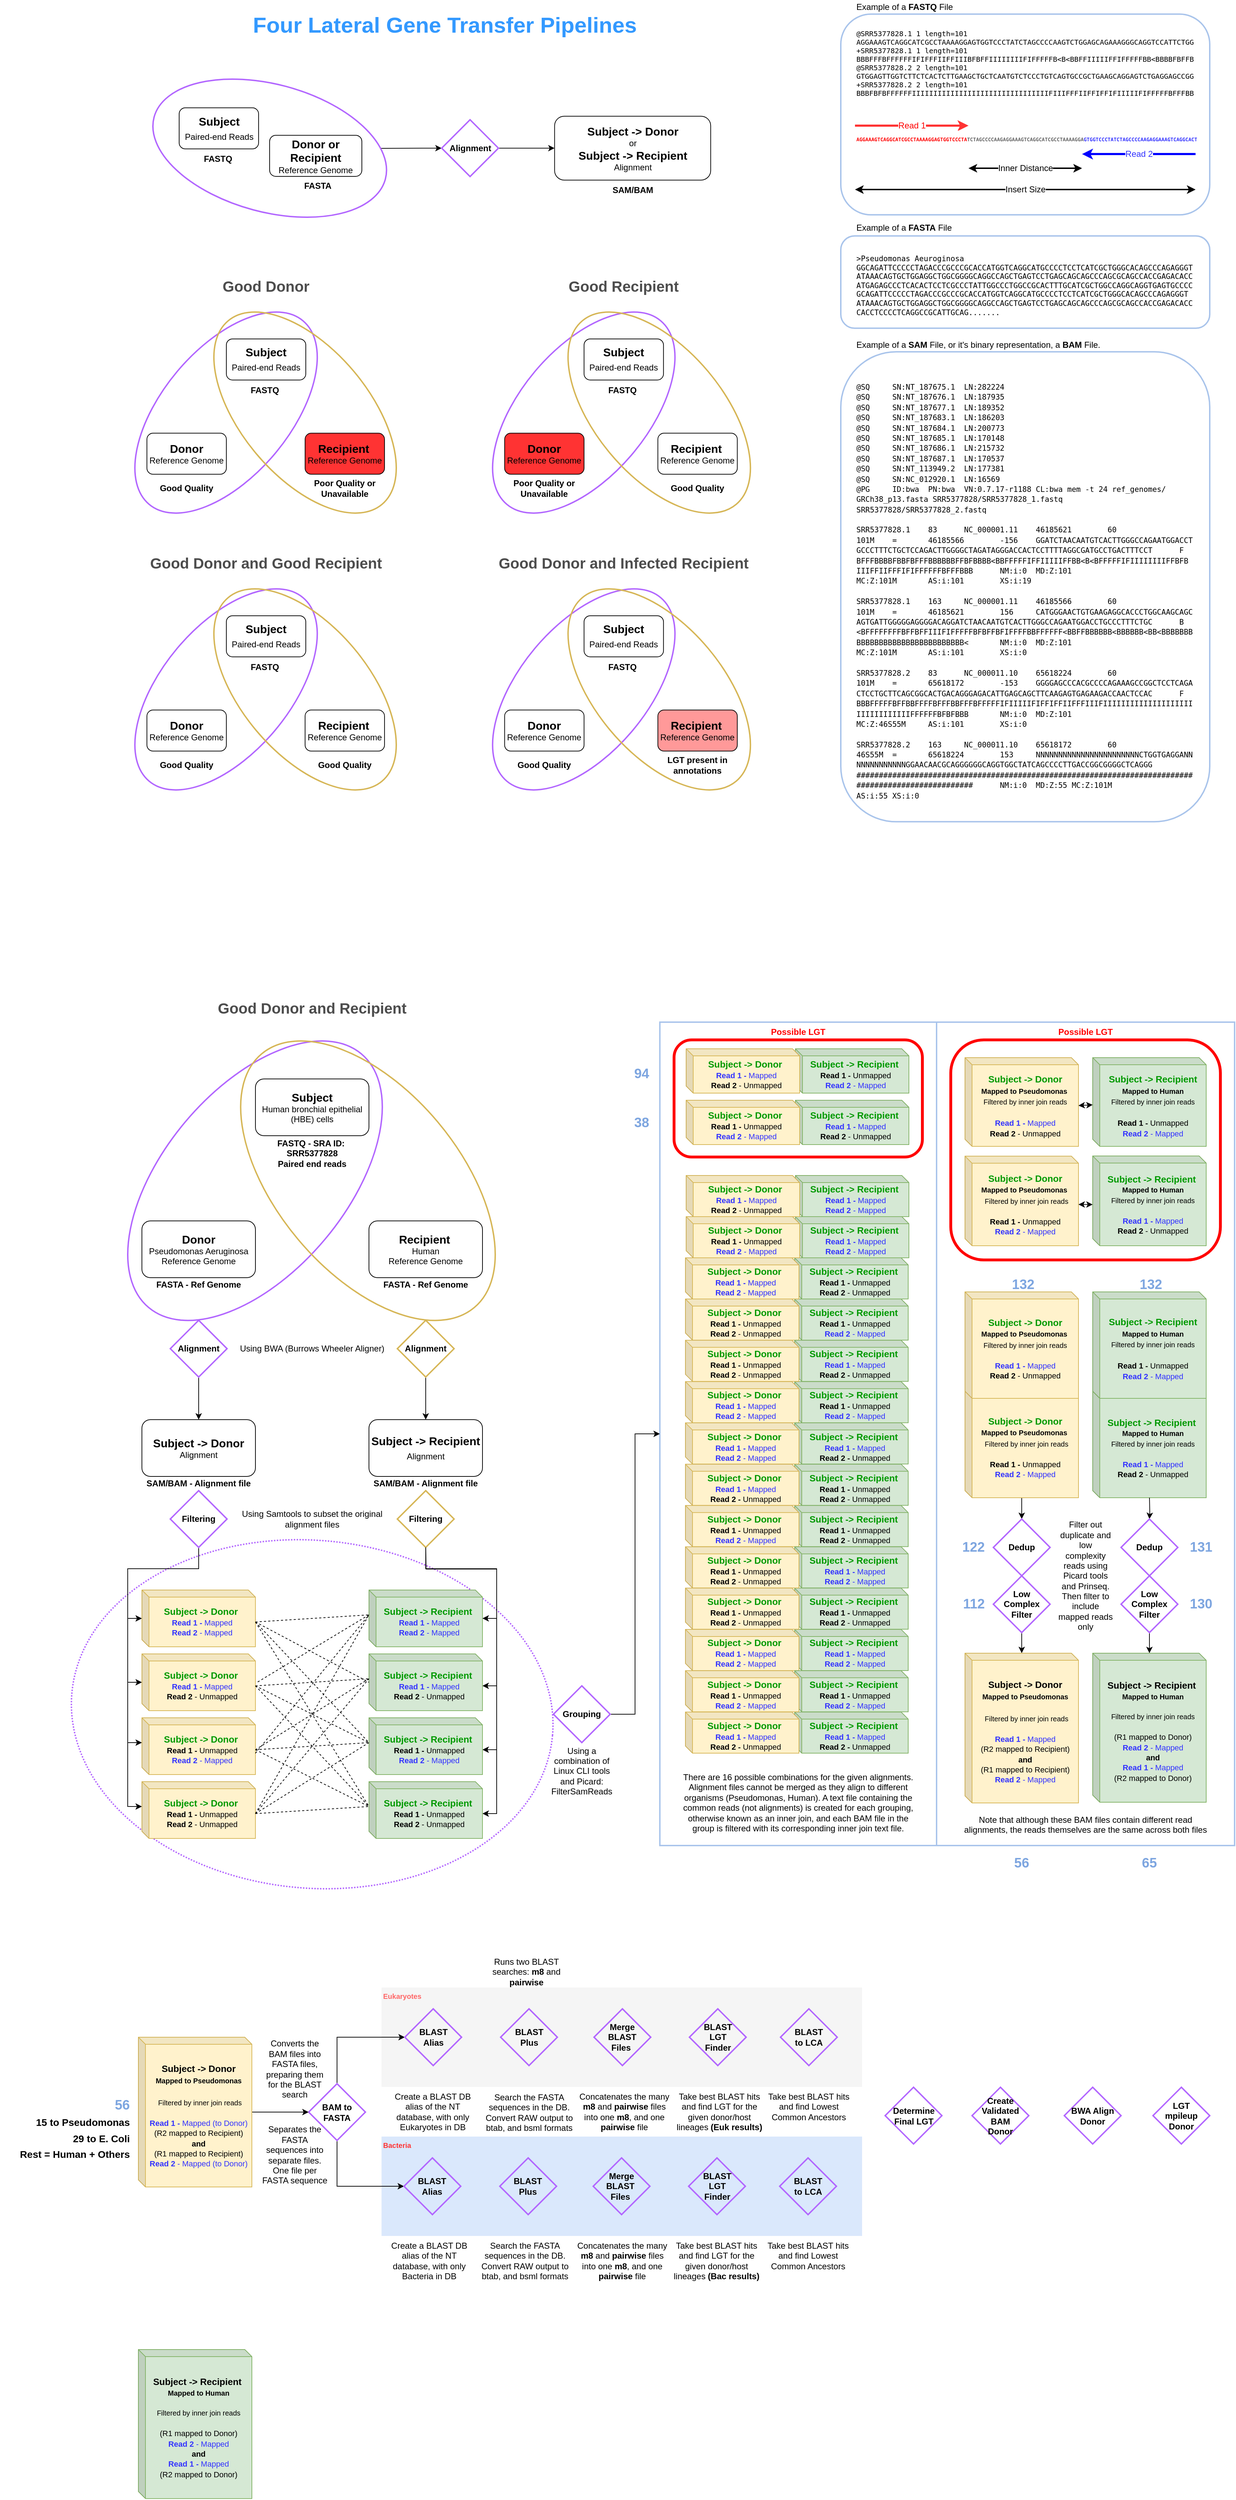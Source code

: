 <mxfile version="13.7.3" type="device"><diagram id="rZduVrqEvpQUv7UEeX0G" name="Page-1"><mxGraphModel dx="2530" dy="3423" grid="1" gridSize="10" guides="1" tooltips="1" connect="1" arrows="1" fold="1" page="1" pageScale="1" pageWidth="850" pageHeight="1100" background="none" math="0" shadow="0"><root><mxCell id="0"/><mxCell id="1" parent="0"/><mxCell id="hUVsF5EigEE_MF_r4EFw-26" value="Bacteria" style="rounded=0;whiteSpace=wrap;html=1;labelBackgroundColor=none;strokeColor=none;strokeWidth=2;fillColor=#dae8fc;fontSize=10;align=left;verticalAlign=top;fontStyle=1;fontColor=#FF3333;" parent="1" vertex="1"><mxGeometry x="377.73" y="1090" width="677.27" height="140" as="geometry"/></mxCell><mxCell id="hUVsF5EigEE_MF_r4EFw-23" value="&lt;span style=&quot;text-align: center;&quot;&gt;&lt;font style=&quot;font-size: 10px&quot; color=&quot;#ff6666&quot;&gt;Eukaryotes&lt;/font&gt;&lt;/span&gt;" style="rounded=0;whiteSpace=wrap;html=1;labelBackgroundColor=none;strokeColor=none;strokeWidth=2;fillColor=#f5f5f5;fontSize=7.8;fontColor=#333333;align=left;verticalAlign=top;fontStyle=1" parent="1" vertex="1"><mxGeometry x="377.73" y="880" width="677.27" height="140" as="geometry"/></mxCell><mxCell id="s2tNShMNea0brOtCOIwH-157" value="" style="rounded=0;whiteSpace=wrap;html=1;labelBackgroundColor=#FFFFFF;strokeColor=#A9C4EB;strokeWidth=2;fillColor=none;fontSize=7.8;fontColor=#000000;align=left;" parent="1" vertex="1"><mxGeometry x="1160" y="-480" width="420" height="1160" as="geometry"/></mxCell><mxCell id="7cd_LGox09hXQoZG-IxC-190" value="&lt;font style=&quot;font-size: 11px&quot;&gt;&lt;font style=&quot;color: rgb(0 , 153 , 0) ; font-size: 13px&quot;&gt;&lt;b&gt;Subject -&amp;gt; Recipient&lt;/b&gt;&amp;nbsp;&lt;br&gt;&lt;/font&gt;&lt;span style=&quot;font-family: &amp;quot;verdana&amp;quot; , &amp;quot;arial&amp;quot; , &amp;quot;helvetica&amp;quot; , sans-serif ; font-size: 10px ; font-weight: 700&quot;&gt;Mapped to Human&lt;br&gt;&lt;/span&gt;&lt;span style=&quot;font-family: &amp;quot;verdana&amp;quot; , &amp;quot;arial&amp;quot; , &amp;quot;helvetica&amp;quot; , sans-serif ; font-size: 10px&quot;&gt;Filtered by inner join reads&lt;/span&gt;&lt;br style=&quot;color: rgb(0 , 153 , 0) ; font-size: 13px&quot;&gt;&lt;br style=&quot;font-size: 12px ; color: rgb(0 , 153 , 0)&quot;&gt;&lt;font color=&quot;#3333ff&quot;&gt;&lt;b&gt;Read 1 -&lt;/b&gt;&amp;nbsp;Mapped&lt;br&gt;&lt;/font&gt;&lt;b&gt;Read 2&lt;/b&gt;&amp;nbsp;- Unmapped&lt;/font&gt;" style="shape=cube;whiteSpace=wrap;html=1;boundedLbl=1;backgroundOutline=1;darkOpacity=0.05;darkOpacity2=0.1;labelBackgroundColor=none;strokeColor=#82b366;strokeWidth=1;fillColor=#d5e8d4;fontSize=12;align=center;size=10;" parent="1" vertex="1"><mxGeometry x="1380" y="40" width="160" height="150" as="geometry"/></mxCell><mxCell id="s2tNShMNea0brOtCOIwH-29" value="" style="rounded=0;whiteSpace=wrap;html=1;labelBackgroundColor=#FFFFFF;strokeColor=#A9C4EB;strokeWidth=2;fillColor=none;fontSize=7.8;fontColor=#000000;align=left;" parent="1" vertex="1"><mxGeometry x="770" y="-480" width="390" height="1160" as="geometry"/></mxCell><mxCell id="cDjBQLfBqG5O603t72On-26" value="" style="edgeStyle=orthogonalEdgeStyle;rounded=0;orthogonalLoop=1;jettySize=auto;html=1;" parent="1" source="s2tNShMNea0brOtCOIwH-167" target="s2tNShMNea0brOtCOIwH-174" edge="1"><mxGeometry relative="1" as="geometry"/></mxCell><mxCell id="s2tNShMNea0brOtCOIwH-167" value="&lt;font style=&quot;font-size: 11px&quot;&gt;&lt;font style=&quot;font-size: 13px ; color: rgb(0 , 153 , 0)&quot;&gt;&lt;b&gt;Subject -&amp;gt; Donor&lt;br&gt;&lt;/b&gt;&lt;span style=&quot;color: rgb(0 , 0 , 0) ; font-family: &amp;#34;verdana&amp;#34; , &amp;#34;arial&amp;#34; , &amp;#34;helvetica&amp;#34; , sans-serif ; font-size: 10px ; font-weight: 700&quot;&gt;Mapped to Pseudomonas&lt;/span&gt;&lt;span style=&quot;color: rgb(0 , 0 , 0) ; font-family: &amp;#34;verdana&amp;#34; , &amp;#34;arial&amp;#34; , &amp;#34;helvetica&amp;#34; , sans-serif ; font-size: 10px ; font-weight: 700&quot;&gt;&amp;nbsp;&lt;br&gt;&lt;/span&gt;&amp;nbsp;&lt;span style=&quot;color: rgb(0 , 0 , 0) ; font-family: &amp;#34;verdana&amp;#34; , &amp;#34;arial&amp;#34; , &amp;#34;helvetica&amp;#34; , sans-serif ; font-size: 10px&quot;&gt;Filtered by inner join reads&lt;br&gt;&lt;/span&gt;&lt;/font&gt;&lt;font color=&quot;#ff0000&quot;&gt;&lt;br&gt;&lt;/font&gt;&lt;b&gt;Read 1 -&lt;/b&gt;&lt;span style=&quot;font-size: 11px&quot;&gt;&amp;nbsp;Unmapped&lt;/span&gt;&lt;br&gt;&lt;font color=&quot;#3333ff&quot; style=&quot;font-size: 11px&quot;&gt;&lt;b&gt;Read 2&lt;/b&gt;&amp;nbsp;- Mapped&lt;/font&gt;&lt;/font&gt;" style="shape=cube;whiteSpace=wrap;html=1;boundedLbl=1;backgroundOutline=1;darkOpacity=0.05;darkOpacity2=0.1;labelBackgroundColor=none;strokeColor=#d6b656;strokeWidth=1;fillColor=#fff2cc;fontSize=12;align=center;size=10;" parent="1" vertex="1"><mxGeometry x="1200" y="37" width="160" height="153" as="geometry"/></mxCell><mxCell id="cDjBQLfBqG5O603t72On-27" value="" style="edgeStyle=orthogonalEdgeStyle;rounded=0;orthogonalLoop=1;jettySize=auto;html=1;" parent="1" target="NBpoWpYgjSu_B6b-XuD3-2" edge="1"><mxGeometry relative="1" as="geometry"><mxPoint x="1460.034" y="190" as="sourcePoint"/></mxGeometry></mxCell><mxCell id="s2tNShMNea0brOtCOIwH-129" value="" style="rounded=1;whiteSpace=wrap;html=1;fillColor=none;strokeColor=#FF0000;strokeWidth=4;" parent="1" vertex="1"><mxGeometry x="1180" y="-455" width="380" height="310" as="geometry"/></mxCell><mxCell id="s2tNShMNea0brOtCOIwH-49" value="" style="rounded=1;whiteSpace=wrap;html=1;fillColor=none;strokeColor=#FF0000;strokeWidth=4;" parent="1" vertex="1"><mxGeometry x="790" y="-455" width="350" height="165" as="geometry"/></mxCell><mxCell id="vpGi-iYCgRm9-dsqkSAm-131" value="" style="ellipse;whiteSpace=wrap;html=1;rotation=5;fillColor=none;strokeColor=#B266FF;strokeWidth=2;dashed=1;dashPattern=1 1;" parent="1" vertex="1"><mxGeometry x="-60.0" y="250" width="680" height="490" as="geometry"/></mxCell><mxCell id="vpGi-iYCgRm9-dsqkSAm-36" value="" style="ellipse;whiteSpace=wrap;html=1;rotation=40;fillColor=none;strokeColor=#B266FF;strokeWidth=2;" parent="1" vertex="1"><mxGeometry x="70.86" y="-489.81" width="257.14" height="466.41" as="geometry"/></mxCell><mxCell id="vpGi-iYCgRm9-dsqkSAm-40" value="" style="ellipse;whiteSpace=wrap;html=1;rotation=-40;fillColor=none;strokeColor=#d6b656;strokeWidth=2;" parent="1" vertex="1"><mxGeometry x="230" y="-489.81" width="257.14" height="466.41" as="geometry"/></mxCell><mxCell id="vpGi-iYCgRm9-dsqkSAm-61" value="" style="rounded=1;whiteSpace=wrap;html=1;labelBackgroundColor=#FFFFFF;strokeColor=#A9C4EB;strokeWidth=2;fillColor=#ffffff;fontSize=7.8;fontColor=#000000;align=left;" parent="1" vertex="1"><mxGeometry x="1025" y="-1900.07" width="520" height="282.69" as="geometry"/></mxCell><mxCell id="vpGi-iYCgRm9-dsqkSAm-24" value="&lt;b&gt;&lt;font style=&quot;font-size: 16px&quot;&gt;Subject&lt;/font&gt;&lt;/b&gt; &lt;span style=&quot;background-color: rgb(248 , 249 , 250)&quot;&gt;&lt;br&gt;&lt;/span&gt;&lt;div style=&quot;text-align: center&quot;&gt;&lt;span style=&quot;background-color: rgb(255 , 255 , 255) ; font-family: &amp;#34;verdana&amp;#34; , &amp;#34;arial&amp;#34; , &amp;#34;helvetica&amp;#34; , sans-serif ; text-align: justify&quot;&gt;Human bronchial epithelial (HBE) cells&lt;/span&gt;&lt;/div&gt;" style="rounded=1;whiteSpace=wrap;html=1;" parent="1" vertex="1"><mxGeometry x="200" y="-400" width="160" height="80" as="geometry"/></mxCell><mxCell id="vpGi-iYCgRm9-dsqkSAm-25" value="FASTQ - SRA ID:&amp;nbsp;&lt;span&gt;&#9;&lt;/span&gt;SRR5377828&lt;br&gt;Paired end reads" style="text;html=1;strokeColor=none;fillColor=none;align=center;verticalAlign=middle;whiteSpace=wrap;rounded=0;fontStyle=1" parent="1" vertex="1"><mxGeometry x="200" y="-320" width="160" height="50" as="geometry"/></mxCell><mxCell id="vpGi-iYCgRm9-dsqkSAm-27" value="&lt;b&gt;&lt;font style=&quot;font-size: 16px&quot;&gt;Donor&lt;/font&gt;&lt;/b&gt; &lt;span style=&quot;background-color: rgb(248 , 249 , 250)&quot;&gt;&lt;br&gt;&lt;/span&gt;&lt;div style=&quot;text-align: center&quot;&gt;&lt;span style=&quot;background-color: rgb(255 , 255 , 255) ; font-family: &amp;#34;verdana&amp;#34; , &amp;#34;arial&amp;#34; , &amp;#34;helvetica&amp;#34; , sans-serif ; text-align: justify&quot;&gt;Pseudomonas Aeruginosa&lt;/span&gt;&lt;/div&gt;&lt;div style=&quot;text-align: center&quot;&gt;&lt;span style=&quot;background-color: rgb(255 , 255 , 255) ; font-family: &amp;#34;verdana&amp;#34; , &amp;#34;arial&amp;#34; , &amp;#34;helvetica&amp;#34; , sans-serif ; text-align: justify&quot;&gt;Reference Genome&lt;/span&gt;&lt;/div&gt;" style="rounded=1;whiteSpace=wrap;html=1;" parent="1" vertex="1"><mxGeometry x="40" y="-200" width="160" height="80" as="geometry"/></mxCell><mxCell id="vpGi-iYCgRm9-dsqkSAm-28" value="FASTA - Ref Genome" style="text;html=1;strokeColor=none;fillColor=none;align=center;verticalAlign=middle;whiteSpace=wrap;rounded=0;fontStyle=1" parent="1" vertex="1"><mxGeometry x="40" y="-120" width="160" height="20" as="geometry"/></mxCell><mxCell id="vpGi-iYCgRm9-dsqkSAm-29" value="&lt;b&gt;&lt;font style=&quot;font-size: 16px&quot;&gt;Recipient&lt;/font&gt;&lt;/b&gt;&amp;nbsp;&lt;br&gt;&lt;div&gt;&lt;span style=&quot;background-color: rgb(255 , 255 , 255) ; font-family: &amp;#34;verdana&amp;#34; , &amp;#34;arial&amp;#34; , &amp;#34;helvetica&amp;#34; , sans-serif ; text-align: justify&quot;&gt;Human&lt;/span&gt;&lt;/div&gt;&lt;div&gt;&lt;span style=&quot;background-color: rgb(255 , 255 , 255) ; font-family: &amp;#34;verdana&amp;#34; , &amp;#34;arial&amp;#34; , &amp;#34;helvetica&amp;#34; , sans-serif ; text-align: justify&quot;&gt;Reference Genome&lt;/span&gt;&lt;/div&gt;" style="rounded=1;whiteSpace=wrap;html=1;" parent="1" vertex="1"><mxGeometry x="360" y="-200" width="160" height="80" as="geometry"/></mxCell><mxCell id="vpGi-iYCgRm9-dsqkSAm-30" value="FASTA - Ref Genome" style="text;html=1;strokeColor=none;fillColor=none;align=center;verticalAlign=middle;whiteSpace=wrap;rounded=0;fontStyle=1" parent="1" vertex="1"><mxGeometry x="360" y="-120" width="160" height="20" as="geometry"/></mxCell><mxCell id="vpGi-iYCgRm9-dsqkSAm-31" value="&lt;b&gt;&lt;font style=&quot;font-size: 16px&quot;&gt;Subject -&amp;gt; Donor&lt;/font&gt;&lt;/b&gt; &lt;span style=&quot;background-color: rgb(248 , 249 , 250)&quot;&gt;&lt;br&gt;&lt;/span&gt;&lt;div style=&quot;text-align: center&quot;&gt;&lt;span style=&quot;background-color: rgb(255 , 255 , 255) ; font-family: &amp;#34;verdana&amp;#34; , &amp;#34;arial&amp;#34; , &amp;#34;helvetica&amp;#34; , sans-serif ; text-align: justify&quot;&gt;Alignment&lt;/span&gt;&lt;/div&gt;" style="rounded=1;whiteSpace=wrap;html=1;" parent="1" vertex="1"><mxGeometry x="40" y="80" width="160" height="80" as="geometry"/></mxCell><mxCell id="vpGi-iYCgRm9-dsqkSAm-32" value="SAM/BAM - Alignment file" style="text;html=1;strokeColor=none;fillColor=none;align=center;verticalAlign=middle;whiteSpace=wrap;rounded=0;fontStyle=1" parent="1" vertex="1"><mxGeometry x="40" y="160" width="160" height="20" as="geometry"/></mxCell><mxCell id="vpGi-iYCgRm9-dsqkSAm-33" value="&lt;b&gt;&lt;font style=&quot;font-size: 16px&quot;&gt;Subject -&amp;gt; Recipient&lt;span style=&quot;background-color: rgb(248 , 249 , 250)&quot;&gt;&lt;br&gt;&lt;/span&gt;&lt;div style=&quot;text-align: center&quot;&gt;&lt;span style=&quot;background-color: rgb(255 , 255 , 255) ; font-family: &amp;#34;verdana&amp;#34; , &amp;#34;arial&amp;#34; , &amp;#34;helvetica&amp;#34; , sans-serif ; text-align: justify ; font-size: 12px ; font-weight: normal&quot;&gt;Alignment&lt;/span&gt;&lt;/div&gt;&lt;/font&gt;&lt;/b&gt;" style="rounded=1;whiteSpace=wrap;html=1;" parent="1" vertex="1"><mxGeometry x="360" y="80" width="160" height="80" as="geometry"/></mxCell><mxCell id="vpGi-iYCgRm9-dsqkSAm-34" value="SAM/BAM - Alignment file" style="text;html=1;strokeColor=none;fillColor=none;align=center;verticalAlign=middle;whiteSpace=wrap;rounded=0;fontStyle=1" parent="1" vertex="1"><mxGeometry x="360" y="160" width="160" height="20" as="geometry"/></mxCell><mxCell id="vpGi-iYCgRm9-dsqkSAm-39" style="edgeStyle=orthogonalEdgeStyle;rounded=0;orthogonalLoop=1;jettySize=auto;html=1;entryX=0.5;entryY=0;entryDx=0;entryDy=0;" parent="1" source="vpGi-iYCgRm9-dsqkSAm-38" target="vpGi-iYCgRm9-dsqkSAm-31" edge="1"><mxGeometry relative="1" as="geometry"/></mxCell><mxCell id="vpGi-iYCgRm9-dsqkSAm-38" value="&lt;b&gt;Alignment&lt;/b&gt;" style="rhombus;whiteSpace=wrap;html=1;strokeColor=#B266FF;fillColor=none;strokeWidth=2;" parent="1" vertex="1"><mxGeometry x="80" y="-60" width="80" height="80" as="geometry"/></mxCell><mxCell id="vpGi-iYCgRm9-dsqkSAm-42" style="edgeStyle=orthogonalEdgeStyle;rounded=0;orthogonalLoop=1;jettySize=auto;html=1;exitX=0.5;exitY=1;exitDx=0;exitDy=0;entryX=0.5;entryY=0;entryDx=0;entryDy=0;" parent="1" source="vpGi-iYCgRm9-dsqkSAm-41" target="vpGi-iYCgRm9-dsqkSAm-33" edge="1"><mxGeometry relative="1" as="geometry"/></mxCell><mxCell id="vpGi-iYCgRm9-dsqkSAm-41" value="&lt;b&gt;Alignment&lt;/b&gt;" style="rhombus;whiteSpace=wrap;html=1;strokeColor=#d6b656;strokeWidth=2;fillColor=none;" parent="1" vertex="1"><mxGeometry x="400" y="-60" width="80" height="80" as="geometry"/></mxCell><mxCell id="vpGi-iYCgRm9-dsqkSAm-60" value="&lt;div class=&quot;p-Widget jp-Cell jp-CodeCell jp-Notebook-cell jp-mod-active jp-mod-selected&quot; style=&quot;box-sizing: border-box ; position: relative ; overflow: visible ; cursor: default ; margin: 0px ; border: none ; outline: none ; font-size: 7.8px&quot;&gt;&lt;div class=&quot;p-Widget p-Panel jp-Cell-outputWrapper&quot; style=&quot;box-sizing: border-box ; position: relative ; overflow: visible ; cursor: default ; display: flex ; padding: 0px ; margin: 5px 0px 0px ; font-size: 7.8px&quot;&gt;&lt;div class=&quot;p-Widget jp-OutputArea jp-Cell-outputArea&quot; style=&quot;box-sizing: border-box ; position: relative ; overflow: hidden auto ; cursor: default ; font-size: 7.8px&quot;&gt;&lt;div class=&quot;p-Widget p-Panel jp-OutputArea-child&quot; style=&quot;box-sizing: border-box ; position: relative ; overflow: hidden ; cursor: default ; display: flex ; font-size: 7.8px&quot;&gt;&lt;div class=&quot;p-Widget jp-RenderedText jp-mod-trusted jp-OutputArea-output&quot; style=&quot;box-sizing: border-box ; position: relative ; overflow: auto ; cursor: default ; text-align: left ; height: auto ; font-size: 7.8px&quot;&gt;&lt;pre style=&quot;border: none ; margin: 0px ; padding: 0px ; overflow: auto ; word-break: break-all ; overflow-wrap: break-word ; font-size: 10px&quot;&gt;&lt;pre style=&quot;border: none ; margin-top: 0px ; margin-bottom: 0px ; padding: 0px ; overflow: auto ; word-break: break-all ; overflow-wrap: break-word&quot;&gt;@SRR5377828.1 1 length=101&lt;br&gt;AGGAAAGTCAGGCATCGCCTAAAAGGAGTGGTCCCTATCTAGCCCCAAGTCTGGAGCAGAAAGGGCAGGTCCATTCTGG&lt;br&gt;+SRR5377828.1 1 length=101&lt;br&gt;BBBFFFBFFFFFFIFIFFFIIFFIIIBFBFFIIIIIIIIFIFFFFFB&amp;lt;B&amp;lt;BBFFIIIIIFFIFFFFFBB&amp;lt;BBBBFBFFB&lt;br&gt;@SRR5377828.2 2 length=101&lt;br&gt;GTGGAGTTGGTCTTCTCACTCTTGAAGCTGCTCAATGTCTCCCTGTCAGTGCCGCTGAAGCAGGAGTCTGAGGAGCCGG&lt;br&gt;+SRR5377828.2 2 length=101&lt;br&gt;BBBFBFBFFFFFFIIIIIIIIIIIIIIIIIIIIIIIIIIIIIIIIFIIIFFFIIFFIFFIFIIIIIFIFFFFFBFFFBB&lt;/pre&gt;&lt;/pre&gt;&lt;/div&gt;&lt;/div&gt;&lt;/div&gt;&lt;/div&gt;&lt;/div&gt;" style="text;whiteSpace=wrap;html=1;fontSize=7.8;fontColor=#000000;labelBackgroundColor=#FFFFFF;" parent="1" vertex="1"><mxGeometry x="1045" y="-1890.07" width="480" height="112.69" as="geometry"/></mxCell><mxCell id="vpGi-iYCgRm9-dsqkSAm-45" value="&lt;span style=&quot;font-size: 12px;&quot;&gt;&lt;font style=&quot;font-size: 12px;&quot;&gt;Read 1&lt;/font&gt;&lt;/span&gt;" style="endArrow=classic;html=1;strokeWidth=3;fontColor=#FF0000;strokeColor=#FF3333;fontSize=12;" parent="1" edge="1"><mxGeometry width="50" height="50" relative="1" as="geometry"><mxPoint x="1045" y="-1742.95" as="sourcePoint"/><mxPoint x="1205" y="-1742.95" as="targetPoint"/></mxGeometry></mxCell><mxCell id="vpGi-iYCgRm9-dsqkSAm-46" value="&lt;font color=&quot;#3333ff&quot; style=&quot;font-size: 12px;&quot;&gt;&lt;span style=&quot;font-size: 12px;&quot;&gt;Read 2&lt;/span&gt;&lt;/font&gt;" style="endArrow=classic;html=1;strokeColor=#0000FF;strokeWidth=3;fontColor=#FF0000;fontStyle=0;fontSize=12;" parent="1" edge="1"><mxGeometry width="50" height="50" relative="1" as="geometry"><mxPoint x="1525" y="-1702.95" as="sourcePoint"/><mxPoint x="1365" y="-1702.95" as="targetPoint"/><Array as="points"><mxPoint x="1445" y="-1702.95"/></Array></mxGeometry></mxCell><mxCell id="vpGi-iYCgRm9-dsqkSAm-47" value="&lt;font style=&quot;font-size: 12px;&quot;&gt;Insert Size&lt;/font&gt;" style="endArrow=classic;html=1;strokeColor=#000000;strokeWidth=2;fontSize=12;fontColor=#000000;startArrow=classic;startFill=1;endFill=1;" parent="1" edge="1"><mxGeometry width="50" height="50" relative="1" as="geometry"><mxPoint x="1045" y="-1652.95" as="sourcePoint"/><mxPoint x="1525" y="-1652.95" as="targetPoint"/></mxGeometry></mxCell><mxCell id="vpGi-iYCgRm9-dsqkSAm-52" value="&lt;font style=&quot;font-size: 12px;&quot;&gt;Inner Distance&lt;/font&gt;" style="endArrow=classic;html=1;strokeColor=#000000;strokeWidth=2;fontSize=12;fontColor=#000000;startArrow=classic;startFill=1;endFill=1;" parent="1" edge="1"><mxGeometry width="50" height="50" relative="1" as="geometry"><mxPoint x="1205" y="-1682.95" as="sourcePoint"/><mxPoint x="1365" y="-1682.95" as="targetPoint"/></mxGeometry></mxCell><mxCell id="vpGi-iYCgRm9-dsqkSAm-56" value="&lt;pre style=&quot;border: none; margin: 0px; padding: 0px; overflow: auto; word-break: break-all; overflow-wrap: break-word; font-style: normal; letter-spacing: normal; text-align: left; text-indent: 0px; text-transform: none; word-spacing: 0px; background-color: rgb(255, 255, 255);&quot;&gt;&lt;font style=&quot;font-size: 7px&quot;&gt;&lt;font color=&quot;#ff0000&quot;&gt;AGGAAAGTCAGGCATCGCCTAAAAGGAGTGGTCCCTA&lt;/font&gt;TCTAGCCCCAAGAGGAAAGTCAGGCATCGCCTAAAAGGA&lt;font color=&quot;#3333ff&quot;&gt;GTGGTCCCTATCTAGCCCCAAGAGGAAAGTCAGGCACT&lt;/font&gt;&lt;/font&gt;&lt;/pre&gt;" style="text;whiteSpace=wrap;html=1;fontSize=16;fontColor=#666666;fontStyle=1" parent="1" vertex="1"><mxGeometry x="1045" y="-1742.95" width="480" height="30" as="geometry"/></mxCell><mxCell id="vpGi-iYCgRm9-dsqkSAm-65" value="&lt;span style=&quot;&quot;&gt;&lt;font color=&quot;#009900&quot;&gt;&lt;font style=&quot;font-size: 13px&quot;&gt;&lt;b&gt;&lt;font style=&quot;font-size: 13px&quot;&gt;Subject -&amp;gt; Donor&lt;/font&gt;&lt;/b&gt;&amp;nbsp;&lt;/font&gt;&lt;br&gt;&lt;/font&gt;&lt;/span&gt;&lt;font style=&quot;font-size: 11px&quot; color=&quot;#3333ff&quot;&gt;&lt;b&gt;Read 1 -&lt;/b&gt;&amp;nbsp;Mapped&lt;br&gt;&lt;b&gt;Read 2&lt;/b&gt;&amp;nbsp;- Mapped&lt;/font&gt;" style="shape=cube;whiteSpace=wrap;html=1;boundedLbl=1;backgroundOutline=1;darkOpacity=0.05;darkOpacity2=0.1;labelBackgroundColor=none;strokeColor=#d6b656;strokeWidth=1;fillColor=#fff2cc;fontSize=12;align=center;size=10;" parent="1" vertex="1"><mxGeometry x="40" y="320" width="160" height="80" as="geometry"/></mxCell><mxCell id="vpGi-iYCgRm9-dsqkSAm-66" value="&lt;font style=&quot;font-size: 11px&quot;&gt;&lt;font style=&quot;color: rgb(0 , 153 , 0) ; font-size: 13px&quot;&gt;&lt;b&gt;Subject -&amp;gt; Donor&lt;/b&gt;&amp;nbsp;&lt;/font&gt;&lt;br style=&quot;color: rgb(0 , 153 , 0) ; font-size: 12px&quot;&gt;&lt;font color=&quot;#3333ff&quot;&gt;&lt;b&gt;Read 1 -&lt;/b&gt;&amp;nbsp;Mapped&lt;br&gt;&lt;/font&gt;&lt;b&gt;Read 2&lt;/b&gt;&amp;nbsp;- Unmapped&lt;/font&gt;" style="shape=cube;whiteSpace=wrap;html=1;boundedLbl=1;backgroundOutline=1;darkOpacity=0.05;darkOpacity2=0.1;labelBackgroundColor=none;strokeColor=#d6b656;strokeWidth=1;fillColor=#fff2cc;fontSize=12;align=center;size=10;" parent="1" vertex="1"><mxGeometry x="40" y="410" width="160" height="80" as="geometry"/></mxCell><mxCell id="vpGi-iYCgRm9-dsqkSAm-67" value="&lt;font style=&quot;font-size: 11px&quot;&gt;&lt;font style=&quot;color: rgb(0 , 153 , 0) ; font-size: 13px&quot;&gt;&lt;b&gt;Subject -&amp;gt; Donor&lt;/b&gt;&amp;nbsp;&lt;/font&gt;&lt;br style=&quot;color: rgb(0 , 153 , 0) ; font-size: 12px&quot;&gt;&lt;b&gt;Read 1 -&lt;/b&gt;&amp;nbsp;Unmapped&lt;br&gt;&lt;font color=&quot;#3333ff&quot;&gt;&lt;b&gt;Read 2&lt;/b&gt;&amp;nbsp;- Mapped&lt;/font&gt;&lt;/font&gt;" style="shape=cube;whiteSpace=wrap;html=1;boundedLbl=1;backgroundOutline=1;darkOpacity=0.05;darkOpacity2=0.1;labelBackgroundColor=none;strokeColor=#d6b656;strokeWidth=1;fillColor=#fff2cc;fontSize=12;align=center;size=10;" parent="1" vertex="1"><mxGeometry x="40" y="500" width="160" height="80" as="geometry"/></mxCell><mxCell id="vpGi-iYCgRm9-dsqkSAm-68" value="&lt;font style=&quot;font-size: 11px&quot;&gt;&lt;font style=&quot;color: rgb(0 , 153 , 0) ; font-size: 13px&quot;&gt;&lt;b&gt;Subject -&amp;gt; Donor&lt;/b&gt;&amp;nbsp;&lt;/font&gt;&lt;br style=&quot;color: rgb(0 , 153 , 0) ; font-size: 12px&quot;&gt;&lt;b&gt;Read 1 -&lt;/b&gt;&amp;nbsp;Unmapped&lt;br&gt;&lt;b&gt;Read 2&lt;/b&gt;&amp;nbsp;- Unmapped&lt;/font&gt;" style="shape=cube;whiteSpace=wrap;html=1;boundedLbl=1;backgroundOutline=1;darkOpacity=0.05;darkOpacity2=0.1;labelBackgroundColor=none;strokeColor=#d6b656;strokeWidth=1;fillColor=#fff2cc;fontSize=12;align=center;size=10;" parent="1" vertex="1"><mxGeometry x="40" y="590" width="160" height="80" as="geometry"/></mxCell><mxCell id="vpGi-iYCgRm9-dsqkSAm-73" style="edgeStyle=orthogonalEdgeStyle;rounded=0;orthogonalLoop=1;jettySize=auto;html=1;entryX=0;entryY=0.5;entryDx=0;entryDy=0;entryPerimeter=0;" parent="1" source="vpGi-iYCgRm9-dsqkSAm-74" target="vpGi-iYCgRm9-dsqkSAm-65" edge="1"><mxGeometry relative="1" as="geometry"><mxPoint x="120" y="320" as="targetPoint"/></mxGeometry></mxCell><mxCell id="vpGi-iYCgRm9-dsqkSAm-79" style="edgeStyle=orthogonalEdgeStyle;rounded=0;orthogonalLoop=1;jettySize=auto;html=1;entryX=0;entryY=0.5;entryDx=0;entryDy=0;entryPerimeter=0;startArrow=none;startFill=0;endArrow=classic;endFill=1;strokeColor=#000000;strokeWidth=1;fontSize=12;fontColor=#000000;" parent="1" source="vpGi-iYCgRm9-dsqkSAm-74" target="vpGi-iYCgRm9-dsqkSAm-66" edge="1"><mxGeometry relative="1" as="geometry"><Array as="points"><mxPoint x="120" y="290"/><mxPoint x="20" y="290"/><mxPoint x="20" y="450"/></Array></mxGeometry></mxCell><mxCell id="vpGi-iYCgRm9-dsqkSAm-80" style="edgeStyle=orthogonalEdgeStyle;rounded=0;orthogonalLoop=1;jettySize=auto;html=1;entryX=0;entryY=0;entryDx=0;entryDy=35;entryPerimeter=0;startArrow=none;startFill=0;endArrow=classic;endFill=1;strokeColor=#000000;strokeWidth=1;fontSize=12;fontColor=#000000;" parent="1" source="vpGi-iYCgRm9-dsqkSAm-74" target="vpGi-iYCgRm9-dsqkSAm-67" edge="1"><mxGeometry relative="1" as="geometry"><Array as="points"><mxPoint x="120" y="290"/><mxPoint x="20" y="290"/><mxPoint x="20" y="535"/></Array></mxGeometry></mxCell><mxCell id="vpGi-iYCgRm9-dsqkSAm-81" style="edgeStyle=orthogonalEdgeStyle;rounded=0;orthogonalLoop=1;jettySize=auto;html=1;entryX=0;entryY=0;entryDx=0;entryDy=35;entryPerimeter=0;startArrow=none;startFill=0;endArrow=classic;endFill=1;strokeColor=#000000;strokeWidth=1;fontSize=12;fontColor=#000000;" parent="1" source="vpGi-iYCgRm9-dsqkSAm-74" target="vpGi-iYCgRm9-dsqkSAm-68" edge="1"><mxGeometry relative="1" as="geometry"><Array as="points"><mxPoint x="120" y="290"/><mxPoint x="20" y="290"/><mxPoint x="20" y="625"/></Array></mxGeometry></mxCell><mxCell id="vpGi-iYCgRm9-dsqkSAm-74" value="&lt;b&gt;Filtering&lt;/b&gt;" style="rhombus;whiteSpace=wrap;html=1;strokeColor=#B266FF;fillColor=none;strokeWidth=2;" parent="1" vertex="1"><mxGeometry x="80" y="180" width="80" height="80" as="geometry"/></mxCell><mxCell id="vpGi-iYCgRm9-dsqkSAm-90" style="edgeStyle=orthogonalEdgeStyle;rounded=0;orthogonalLoop=1;jettySize=auto;html=1;entryX=0;entryY=0;entryDx=160;entryDy=45;entryPerimeter=0;startArrow=none;startFill=0;endArrow=classic;endFill=1;strokeColor=#000000;strokeWidth=1;fontSize=12;fontColor=#000000;" parent="1" source="vpGi-iYCgRm9-dsqkSAm-76" target="vpGi-iYCgRm9-dsqkSAm-83" edge="1"><mxGeometry relative="1" as="geometry"><Array as="points"><mxPoint x="440" y="290"/><mxPoint x="540" y="290"/><mxPoint x="540" y="455"/></Array></mxGeometry></mxCell><mxCell id="vpGi-iYCgRm9-dsqkSAm-91" style="edgeStyle=orthogonalEdgeStyle;rounded=0;orthogonalLoop=1;jettySize=auto;html=1;entryX=0;entryY=0;entryDx=160;entryDy=45;entryPerimeter=0;startArrow=none;startFill=0;endArrow=classic;endFill=1;strokeColor=#000000;strokeWidth=1;fontSize=12;fontColor=#000000;" parent="1" source="vpGi-iYCgRm9-dsqkSAm-76" target="vpGi-iYCgRm9-dsqkSAm-84" edge="1"><mxGeometry relative="1" as="geometry"><Array as="points"><mxPoint x="440" y="290"/><mxPoint x="540" y="290"/><mxPoint x="540" y="545"/></Array></mxGeometry></mxCell><mxCell id="vpGi-iYCgRm9-dsqkSAm-92" style="edgeStyle=orthogonalEdgeStyle;rounded=0;orthogonalLoop=1;jettySize=auto;html=1;entryX=0;entryY=0;entryDx=160;entryDy=45;entryPerimeter=0;startArrow=none;startFill=0;endArrow=classic;endFill=1;strokeColor=#000000;strokeWidth=1;fontSize=12;fontColor=#000000;" parent="1" source="vpGi-iYCgRm9-dsqkSAm-76" target="vpGi-iYCgRm9-dsqkSAm-85" edge="1"><mxGeometry relative="1" as="geometry"><Array as="points"><mxPoint x="440" y="290"/><mxPoint x="540" y="290"/><mxPoint x="540" y="635"/></Array></mxGeometry></mxCell><mxCell id="vpGi-iYCgRm9-dsqkSAm-76" value="&lt;b&gt;Filtering&lt;/b&gt;" style="rhombus;whiteSpace=wrap;html=1;strokeColor=#d6b656;strokeWidth=2;fillColor=none;" parent="1" vertex="1"><mxGeometry x="400" y="180" width="80" height="80" as="geometry"/></mxCell><mxCell id="vpGi-iYCgRm9-dsqkSAm-82" value="&lt;font style=&quot;color: rgb(0 , 153 , 0) ; font-size: 13px&quot;&gt;&lt;b&gt;Subject -&amp;gt; Recipient&lt;/b&gt;&amp;nbsp;&lt;/font&gt;&lt;br style=&quot;color: rgb(0 , 153 , 0)&quot;&gt;&lt;font style=&quot;font-size: 11px&quot; color=&quot;#3333ff&quot;&gt;&lt;b&gt;Read 1 -&lt;/b&gt;&amp;nbsp;Mapped&lt;br&gt;&lt;b&gt;Read 2&lt;/b&gt;&amp;nbsp;- Mapped&lt;/font&gt;" style="shape=cube;whiteSpace=wrap;html=1;boundedLbl=1;backgroundOutline=1;darkOpacity=0.05;darkOpacity2=0.1;labelBackgroundColor=none;strokeColor=#82b366;strokeWidth=1;fillColor=#d5e8d4;fontSize=12;align=center;size=10;" parent="1" vertex="1"><mxGeometry x="360" y="320" width="160" height="80" as="geometry"/></mxCell><mxCell id="vpGi-iYCgRm9-dsqkSAm-83" value="&lt;font style=&quot;font-size: 11px&quot;&gt;&lt;font style=&quot;color: rgb(0 , 153 , 0) ; font-size: 13px&quot;&gt;&lt;b&gt;Subject -&amp;gt; Recipient&lt;/b&gt;&amp;nbsp;&lt;/font&gt;&lt;br style=&quot;font-size: 12px ; color: rgb(0 , 153 , 0)&quot;&gt;&lt;font color=&quot;#3333ff&quot;&gt;&lt;b&gt;Read 1 -&lt;/b&gt;&amp;nbsp;Mapped&lt;br&gt;&lt;/font&gt;&lt;b&gt;Read 2&lt;/b&gt;&amp;nbsp;- Unmapped&lt;/font&gt;" style="shape=cube;whiteSpace=wrap;html=1;boundedLbl=1;backgroundOutline=1;darkOpacity=0.05;darkOpacity2=0.1;labelBackgroundColor=none;strokeColor=#82b366;strokeWidth=1;fillColor=#d5e8d4;fontSize=12;align=center;size=10;" parent="1" vertex="1"><mxGeometry x="360" y="410" width="160" height="80" as="geometry"/></mxCell><mxCell id="vpGi-iYCgRm9-dsqkSAm-84" value="&lt;font style=&quot;font-size: 11px&quot;&gt;&lt;font style=&quot;color: rgb(0 , 153 , 0) ; font-size: 13px&quot;&gt;&lt;b&gt;Subject -&amp;gt; Recipient&lt;/b&gt;&amp;nbsp;&lt;/font&gt;&lt;br style=&quot;font-size: 12px ; color: rgb(0 , 153 , 0)&quot;&gt;&lt;b&gt;Read 1 -&lt;/b&gt;&amp;nbsp;Unmapped&lt;br&gt;&lt;font color=&quot;#3333ff&quot;&gt;&lt;b&gt;Read 2&lt;/b&gt;&amp;nbsp;- Mapped&lt;/font&gt;&lt;/font&gt;" style="shape=cube;whiteSpace=wrap;html=1;boundedLbl=1;backgroundOutline=1;darkOpacity=0.05;darkOpacity2=0.1;labelBackgroundColor=none;strokeColor=#82b366;strokeWidth=1;fillColor=#d5e8d4;fontSize=12;align=center;size=10;" parent="1" vertex="1"><mxGeometry x="360" y="500" width="160" height="80" as="geometry"/></mxCell><mxCell id="vpGi-iYCgRm9-dsqkSAm-85" value="&lt;font style=&quot;font-size: 11px&quot;&gt;&lt;font style=&quot;color: rgb(0 , 153 , 0) ; font-size: 13px&quot;&gt;&lt;b&gt;Subject -&amp;gt; Recipient&lt;/b&gt;&amp;nbsp;&lt;/font&gt;&lt;br style=&quot;font-size: 12px ; color: rgb(0 , 153 , 0)&quot;&gt;&lt;b&gt;Read 1 -&lt;/b&gt;&amp;nbsp;Unmapped&lt;br&gt;&lt;b&gt;Read 2&lt;/b&gt;&amp;nbsp;- Unmapped&lt;/font&gt;" style="shape=cube;whiteSpace=wrap;html=1;boundedLbl=1;backgroundOutline=1;darkOpacity=0.05;darkOpacity2=0.1;labelBackgroundColor=none;strokeColor=#82b366;strokeWidth=1;fillColor=#d5e8d4;fontSize=12;align=center;size=10;" parent="1" vertex="1"><mxGeometry x="360" y="590" width="160" height="80" as="geometry"/></mxCell><mxCell id="vpGi-iYCgRm9-dsqkSAm-86" style="edgeStyle=orthogonalEdgeStyle;rounded=0;orthogonalLoop=1;jettySize=auto;html=1;entryX=1;entryY=0.5;entryDx=0;entryDy=0;entryPerimeter=0;" parent="1" target="vpGi-iYCgRm9-dsqkSAm-82" edge="1"><mxGeometry relative="1" as="geometry"><mxPoint x="440" y="320" as="targetPoint"/><mxPoint x="440.029" y="259.971" as="sourcePoint"/></mxGeometry></mxCell><mxCell id="vpGi-iYCgRm9-dsqkSAm-113" value="" style="endArrow=none;dashed=1;html=1;strokeColor=#000000;strokeWidth=1;fontSize=10;fontColor=#000000;entryX=0;entryY=0;entryDx=0;entryDy=35;entryPerimeter=0;exitX=0;exitY=0;exitDx=160;exitDy=45;exitPerimeter=0;" parent="1" source="vpGi-iYCgRm9-dsqkSAm-65" target="vpGi-iYCgRm9-dsqkSAm-82" edge="1"><mxGeometry width="50" height="50" relative="1" as="geometry"><mxPoint x="130" y="420" as="sourcePoint"/><mxPoint x="180" y="370" as="targetPoint"/></mxGeometry></mxCell><mxCell id="vpGi-iYCgRm9-dsqkSAm-114" value="" style="endArrow=none;dashed=1;html=1;strokeColor=#000000;strokeWidth=1;fontSize=10;fontColor=#000000;entryX=0;entryY=0;entryDx=0;entryDy=35;entryPerimeter=0;" parent="1" target="vpGi-iYCgRm9-dsqkSAm-84" edge="1"><mxGeometry width="50" height="50" relative="1" as="geometry"><mxPoint x="200" y="365" as="sourcePoint"/><mxPoint x="370" y="365" as="targetPoint"/></mxGeometry></mxCell><mxCell id="vpGi-iYCgRm9-dsqkSAm-115" value="" style="endArrow=none;dashed=1;html=1;strokeColor=#000000;strokeWidth=1;fontSize=10;fontColor=#000000;entryX=0;entryY=0;entryDx=0;entryDy=35;entryPerimeter=0;exitX=1.02;exitY=0.495;exitDx=0;exitDy=0;exitPerimeter=0;" parent="1" source="vpGi-iYCgRm9-dsqkSAm-66" target="vpGi-iYCgRm9-dsqkSAm-82" edge="1"><mxGeometry width="50" height="50" relative="1" as="geometry"><mxPoint x="210" y="375" as="sourcePoint"/><mxPoint x="370" y="545" as="targetPoint"/></mxGeometry></mxCell><mxCell id="vpGi-iYCgRm9-dsqkSAm-116" value="" style="endArrow=none;dashed=1;html=1;strokeColor=#000000;strokeWidth=1;fontSize=10;fontColor=#000000;entryX=0;entryY=0;entryDx=160;entryDy=45;entryPerimeter=0;exitX=0;exitY=0;exitDx=0;exitDy=35;exitPerimeter=0;" parent="1" source="vpGi-iYCgRm9-dsqkSAm-83" target="vpGi-iYCgRm9-dsqkSAm-67" edge="1"><mxGeometry width="50" height="50" relative="1" as="geometry"><mxPoint x="220" y="385" as="sourcePoint"/><mxPoint x="380" y="555" as="targetPoint"/></mxGeometry></mxCell><mxCell id="vpGi-iYCgRm9-dsqkSAm-117" value="" style="endArrow=none;dashed=1;html=1;strokeColor=#000000;strokeWidth=1;fontSize=10;fontColor=#000000;entryX=0;entryY=0;entryDx=0;entryDy=35;entryPerimeter=0;exitX=0;exitY=0;exitDx=160;exitDy=45;exitPerimeter=0;" parent="1" source="vpGi-iYCgRm9-dsqkSAm-66" target="vpGi-iYCgRm9-dsqkSAm-85" edge="1"><mxGeometry width="50" height="50" relative="1" as="geometry"><mxPoint x="230" y="395" as="sourcePoint"/><mxPoint x="390" y="565" as="targetPoint"/></mxGeometry></mxCell><mxCell id="vpGi-iYCgRm9-dsqkSAm-118" value="" style="endArrow=none;dashed=1;html=1;strokeColor=#000000;strokeWidth=1;fontSize=10;fontColor=#000000;exitX=0;exitY=0;exitDx=160;exitDy=45;exitPerimeter=0;" parent="1" source="vpGi-iYCgRm9-dsqkSAm-65" edge="1"><mxGeometry width="50" height="50" relative="1" as="geometry"><mxPoint x="240" y="405" as="sourcePoint"/><mxPoint x="360" y="450" as="targetPoint"/></mxGeometry></mxCell><mxCell id="vpGi-iYCgRm9-dsqkSAm-119" value="" style="endArrow=none;dashed=1;html=1;strokeColor=#000000;strokeWidth=1;fontSize=10;fontColor=#000000;entryX=0;entryY=0;entryDx=0;entryDy=35;entryPerimeter=0;exitX=0;exitY=0;exitDx=160;exitDy=45;exitPerimeter=0;" parent="1" source="vpGi-iYCgRm9-dsqkSAm-65" target="vpGi-iYCgRm9-dsqkSAm-85" edge="1"><mxGeometry width="50" height="50" relative="1" as="geometry"><mxPoint x="250" y="415" as="sourcePoint"/><mxPoint x="410" y="585" as="targetPoint"/></mxGeometry></mxCell><mxCell id="vpGi-iYCgRm9-dsqkSAm-120" value="" style="endArrow=none;dashed=1;html=1;strokeColor=#000000;strokeWidth=1;fontSize=10;fontColor=#000000;entryX=0;entryY=0;entryDx=0;entryDy=35;entryPerimeter=0;exitX=0;exitY=0;exitDx=160;exitDy=45;exitPerimeter=0;" parent="1" source="vpGi-iYCgRm9-dsqkSAm-66" target="vpGi-iYCgRm9-dsqkSAm-83" edge="1"><mxGeometry width="50" height="50" relative="1" as="geometry"><mxPoint x="260" y="425" as="sourcePoint"/><mxPoint x="420" y="595" as="targetPoint"/></mxGeometry></mxCell><mxCell id="vpGi-iYCgRm9-dsqkSAm-121" value="" style="endArrow=none;dashed=1;html=1;strokeColor=#000000;strokeWidth=1;fontSize=10;fontColor=#000000;entryX=0;entryY=0;entryDx=0;entryDy=35;entryPerimeter=0;exitX=0;exitY=0;exitDx=160;exitDy=45;exitPerimeter=0;" parent="1" source="vpGi-iYCgRm9-dsqkSAm-66" target="vpGi-iYCgRm9-dsqkSAm-84" edge="1"><mxGeometry width="50" height="50" relative="1" as="geometry"><mxPoint x="270" y="435" as="sourcePoint"/><mxPoint x="430" y="605" as="targetPoint"/></mxGeometry></mxCell><mxCell id="vpGi-iYCgRm9-dsqkSAm-122" value="" style="endArrow=none;dashed=1;html=1;strokeColor=#000000;strokeWidth=1;fontSize=10;fontColor=#000000;entryX=0;entryY=0;entryDx=0;entryDy=35;entryPerimeter=0;" parent="1" target="vpGi-iYCgRm9-dsqkSAm-82" edge="1"><mxGeometry width="50" height="50" relative="1" as="geometry"><mxPoint x="200" y="550" as="sourcePoint"/><mxPoint x="270" y="650" as="targetPoint"/></mxGeometry></mxCell><mxCell id="vpGi-iYCgRm9-dsqkSAm-123" value="" style="endArrow=none;dashed=1;html=1;strokeColor=#000000;strokeWidth=1;fontSize=10;fontColor=#000000;entryX=0;entryY=0;entryDx=0;entryDy=35;entryPerimeter=0;exitX=0;exitY=0;exitDx=160;exitDy=45;exitPerimeter=0;" parent="1" source="vpGi-iYCgRm9-dsqkSAm-67" target="vpGi-iYCgRm9-dsqkSAm-84" edge="1"><mxGeometry width="50" height="50" relative="1" as="geometry"><mxPoint x="290" y="455" as="sourcePoint"/><mxPoint x="450" y="625" as="targetPoint"/></mxGeometry></mxCell><mxCell id="vpGi-iYCgRm9-dsqkSAm-124" value="" style="endArrow=none;dashed=1;html=1;strokeColor=#000000;strokeWidth=1;fontSize=10;fontColor=#000000;entryX=0;entryY=0;entryDx=0;entryDy=35;entryPerimeter=0;exitX=0;exitY=0;exitDx=160;exitDy=45;exitPerimeter=0;" parent="1" source="vpGi-iYCgRm9-dsqkSAm-67" target="vpGi-iYCgRm9-dsqkSAm-85" edge="1"><mxGeometry width="50" height="50" relative="1" as="geometry"><mxPoint x="300" y="465" as="sourcePoint"/><mxPoint x="460" y="635" as="targetPoint"/></mxGeometry></mxCell><mxCell id="vpGi-iYCgRm9-dsqkSAm-125" value="" style="endArrow=none;dashed=1;html=1;strokeColor=#000000;strokeWidth=1;fontSize=10;fontColor=#000000;entryX=0;entryY=0;entryDx=0;entryDy=35;entryPerimeter=0;exitX=0;exitY=0;exitDx=160;exitDy=45;exitPerimeter=0;" parent="1" source="vpGi-iYCgRm9-dsqkSAm-68" target="vpGi-iYCgRm9-dsqkSAm-82" edge="1"><mxGeometry width="50" height="50" relative="1" as="geometry"><mxPoint x="310" y="475" as="sourcePoint"/><mxPoint x="470" y="645" as="targetPoint"/></mxGeometry></mxCell><mxCell id="vpGi-iYCgRm9-dsqkSAm-126" value="" style="endArrow=none;dashed=1;html=1;strokeColor=#000000;strokeWidth=1;fontSize=10;fontColor=#000000;entryX=0;entryY=0;entryDx=0;entryDy=35;entryPerimeter=0;exitX=0;exitY=0;exitDx=160;exitDy=45;exitPerimeter=0;" parent="1" source="vpGi-iYCgRm9-dsqkSAm-68" target="vpGi-iYCgRm9-dsqkSAm-83" edge="1"><mxGeometry width="50" height="50" relative="1" as="geometry"><mxPoint x="210" y="645" as="sourcePoint"/><mxPoint x="370" y="365" as="targetPoint"/></mxGeometry></mxCell><mxCell id="vpGi-iYCgRm9-dsqkSAm-127" value="" style="endArrow=none;dashed=1;html=1;strokeColor=#000000;strokeWidth=1;fontSize=10;fontColor=#000000;entryX=0;entryY=0;entryDx=0;entryDy=35;entryPerimeter=0;exitX=0;exitY=0;exitDx=160;exitDy=45;exitPerimeter=0;" parent="1" source="vpGi-iYCgRm9-dsqkSAm-68" target="vpGi-iYCgRm9-dsqkSAm-84" edge="1"><mxGeometry width="50" height="50" relative="1" as="geometry"><mxPoint x="210" y="645" as="sourcePoint"/><mxPoint x="370" y="455" as="targetPoint"/></mxGeometry></mxCell><mxCell id="vpGi-iYCgRm9-dsqkSAm-128" value="" style="endArrow=none;dashed=1;html=1;strokeColor=#000000;strokeWidth=1;fontSize=10;fontColor=#000000;entryX=0;entryY=0;entryDx=0;entryDy=35;entryPerimeter=0;exitX=0;exitY=0;exitDx=160;exitDy=45;exitPerimeter=0;" parent="1" source="vpGi-iYCgRm9-dsqkSAm-68" target="vpGi-iYCgRm9-dsqkSAm-85" edge="1"><mxGeometry width="50" height="50" relative="1" as="geometry"><mxPoint x="210" y="645" as="sourcePoint"/><mxPoint x="370" y="545" as="targetPoint"/></mxGeometry></mxCell><mxCell id="s2tNShMNea0brOtCOIwH-128" style="edgeStyle=orthogonalEdgeStyle;rounded=0;orthogonalLoop=1;jettySize=auto;html=1;entryX=0;entryY=0.5;entryDx=0;entryDy=0;fontSize=12;fontColor=#000000;" parent="1" source="vpGi-iYCgRm9-dsqkSAm-133" target="s2tNShMNea0brOtCOIwH-29" edge="1"><mxGeometry relative="1" as="geometry"/></mxCell><mxCell id="vpGi-iYCgRm9-dsqkSAm-133" value="&lt;b&gt;Grouping&lt;/b&gt;" style="rhombus;whiteSpace=wrap;html=1;strokeColor=#B266FF;fillColor=none;strokeWidth=2;" parent="1" vertex="1"><mxGeometry x="620" y="455" width="80" height="80" as="geometry"/></mxCell><mxCell id="s2tNShMNea0brOtCOIwH-3" value="Using a combination of Linux CLI tools and Picard: FilterSamReads" style="text;html=1;strokeColor=none;fillColor=none;align=center;verticalAlign=middle;whiteSpace=wrap;rounded=0;fontStyle=0" parent="1" vertex="1"><mxGeometry x="610" y="535" width="100" height="80" as="geometry"/></mxCell><mxCell id="s2tNShMNea0brOtCOIwH-50" value="&lt;font face=&quot;verdana, arial, helvetica, sans-serif&quot; color=&quot;#ff0000&quot; size=&quot;1&quot;&gt;&lt;span style=&quot;background-color: rgb(255 , 255 , 255) ; font-size: 12px&quot;&gt;Possible LGT&lt;/span&gt;&lt;/font&gt;" style="text;whiteSpace=wrap;html=1;fontSize=10;fontColor=#000000;fontStyle=1;align=center;" parent="1" vertex="1"><mxGeometry x="885" y="-480" width="160" height="20" as="geometry"/></mxCell><mxCell id="s2tNShMNea0brOtCOIwH-52" value="" style="group" parent="1" vertex="1" connectable="0"><mxGeometry x="810" y="-370" width="310" height="62.5" as="geometry"/></mxCell><mxCell id="s2tNShMNea0brOtCOIwH-38" value="&lt;font style=&quot;font-size: 11px&quot;&gt;&lt;font style=&quot;color: rgb(0 , 153 , 0) ; font-size: 13px&quot;&gt;&lt;b&gt;Subject -&amp;gt; Recipient&lt;/b&gt;&amp;nbsp;&lt;/font&gt;&lt;br style=&quot;font-size: 12px ; color: rgb(0 , 153 , 0)&quot;&gt;&lt;font color=&quot;#3333ff&quot;&gt;&lt;b&gt;Read 1 -&lt;/b&gt;&amp;nbsp;Mapped&lt;br&gt;&lt;/font&gt;&lt;b&gt;Read 2&lt;/b&gt;&amp;nbsp;- Unmapped&lt;/font&gt;" style="shape=cube;whiteSpace=wrap;html=1;boundedLbl=1;backgroundOutline=1;darkOpacity=0.05;darkOpacity2=0.1;labelBackgroundColor=none;strokeColor=#82b366;strokeWidth=1;fillColor=#d5e8d4;fontSize=12;align=center;size=10;" parent="s2tNShMNea0brOtCOIwH-52" vertex="1"><mxGeometry x="151" width="160" height="62.5" as="geometry"/></mxCell><mxCell id="s2tNShMNea0brOtCOIwH-37" value="&lt;font style=&quot;font-size: 11px&quot;&gt;&lt;font style=&quot;color: rgb(0 , 153 , 0) ; font-size: 13px&quot;&gt;&lt;b&gt;Subject -&amp;gt; Donor&lt;/b&gt;&amp;nbsp;&lt;/font&gt;&lt;br style=&quot;color: rgb(0 , 153 , 0) ; font-size: 12px&quot;&gt;&lt;b&gt;Read 1 -&lt;/b&gt;&amp;nbsp;Unmapped&lt;br&gt;&lt;font color=&quot;#3333ff&quot;&gt;&lt;b&gt;Read 2&lt;/b&gt;&amp;nbsp;- Mapped&lt;/font&gt;&lt;/font&gt;" style="shape=cube;whiteSpace=wrap;html=1;boundedLbl=1;backgroundOutline=1;darkOpacity=0.05;darkOpacity2=0.1;labelBackgroundColor=none;strokeColor=#d6b656;strokeWidth=1;fillColor=#fff2cc;fontSize=12;align=center;size=10;" parent="s2tNShMNea0brOtCOIwH-52" vertex="1"><mxGeometry x="-3" width="160" height="62.5" as="geometry"/></mxCell><mxCell id="s2tNShMNea0brOtCOIwH-134" value="&lt;font face=&quot;verdana, arial, helvetica, sans-serif&quot; color=&quot;#ff0000&quot; size=&quot;1&quot;&gt;&lt;span style=&quot;background-color: rgb(255 , 255 , 255) ; font-size: 12px&quot;&gt;Possible LGT&lt;/span&gt;&lt;/font&gt;" style="text;whiteSpace=wrap;html=1;fontSize=10;fontColor=#000000;fontStyle=1;align=center;" parent="1" vertex="1"><mxGeometry x="1290" y="-480" width="160" height="20" as="geometry"/></mxCell><mxCell id="s2tNShMNea0brOtCOIwH-150" value="Filter out duplicate and low complexity reads using Picard tools and Prinseq. Then filter to include mapped reads only" style="text;html=1;strokeColor=none;fillColor=none;align=center;verticalAlign=middle;whiteSpace=wrap;rounded=0;fontSize=12;fontColor=#000000;" parent="1" vertex="1"><mxGeometry x="1330" y="230" width="80" height="140" as="geometry"/></mxCell><mxCell id="s2tNShMNea0brOtCOIwH-136" value="&lt;font style=&quot;font-size: 11px&quot;&gt;&lt;font style=&quot;color: rgb(0 , 153 , 0) ; font-size: 13px&quot;&gt;&lt;b&gt;Subject -&amp;gt; Donor&lt;br&gt;&lt;/b&gt;&lt;span style=&quot;color: rgb(0 , 0 , 0) ; font-family: &amp;quot;verdana&amp;quot; , &amp;quot;arial&amp;quot; , &amp;quot;helvetica&amp;quot; , sans-serif ; font-size: 10px ; font-weight: 700&quot;&gt;Mapped to Pseudomonas&lt;/span&gt;&lt;span style=&quot;color: rgb(0 , 0 , 0) ; font-family: &amp;quot;verdana&amp;quot; , &amp;quot;arial&amp;quot; , &amp;quot;helvetica&amp;quot; , sans-serif ; font-size: 10px ; font-weight: 700&quot;&gt;&amp;nbsp;&lt;br&gt;&lt;/span&gt;&lt;span style=&quot;color: rgb(0 , 0 , 0) ; font-family: &amp;quot;verdana&amp;quot; , &amp;quot;arial&amp;quot; , &amp;quot;helvetica&amp;quot; , sans-serif ; font-size: 10px&quot;&gt;Filtered by inner join reads&lt;/span&gt;&lt;br&gt;&amp;nbsp;&lt;/font&gt;&lt;br style=&quot;color: rgb(0 , 153 , 0) ; font-size: 12px&quot;&gt;&lt;font color=&quot;#3333ff&quot;&gt;&lt;b&gt;Read 1 -&lt;/b&gt;&amp;nbsp;Mapped&lt;br&gt;&lt;/font&gt;&lt;b&gt;Read 2&lt;/b&gt;&amp;nbsp;- Unmapped&lt;/font&gt;" style="shape=cube;whiteSpace=wrap;html=1;boundedLbl=1;backgroundOutline=1;darkOpacity=0.05;darkOpacity2=0.1;labelBackgroundColor=none;strokeWidth=1;fontSize=12;align=center;size=10;fillColor=#fff2cc;strokeColor=#d6b656;" parent="1" vertex="1"><mxGeometry x="1200" y="-430" width="160" height="125" as="geometry"/></mxCell><mxCell id="s2tNShMNea0brOtCOIwH-137" value="&lt;font style=&quot;font-size: 11px&quot;&gt;&lt;font style=&quot;color: rgb(0 , 153 , 0) ; font-size: 13px&quot;&gt;&lt;b&gt;Subject -&amp;gt; Recipient&lt;br&gt;&lt;/b&gt;&lt;span style=&quot;color: rgb(0 , 0 , 0) ; font-family: &amp;quot;verdana&amp;quot; , &amp;quot;arial&amp;quot; , &amp;quot;helvetica&amp;quot; , sans-serif ; font-size: 10px ; font-weight: 700&quot;&gt;Mapped to Human&lt;br&gt;&lt;/span&gt;&lt;span style=&quot;color: rgb(0 , 0 , 0) ; font-family: &amp;quot;verdana&amp;quot; , &amp;quot;arial&amp;quot; , &amp;quot;helvetica&amp;quot; , sans-serif ; font-size: 10px&quot;&gt;Filtered by inner join reads&lt;/span&gt;&lt;br&gt;&amp;nbsp;&lt;/font&gt;&lt;br style=&quot;font-size: 12px ; color: rgb(0 , 153 , 0)&quot;&gt;&lt;b&gt;Read 1 -&lt;/b&gt;&amp;nbsp;Unmapped&lt;br&gt;&lt;font color=&quot;#3333ff&quot;&gt;&lt;b&gt;Read 2&lt;/b&gt;&amp;nbsp;- Mapped&lt;/font&gt;&lt;/font&gt;" style="shape=cube;whiteSpace=wrap;html=1;boundedLbl=1;backgroundOutline=1;darkOpacity=0.05;darkOpacity2=0.1;labelBackgroundColor=none;strokeColor=#82b366;strokeWidth=1;fillColor=#d5e8d4;fontSize=12;align=center;size=10;" parent="1" vertex="1"><mxGeometry x="1380" y="-430" width="160" height="125" as="geometry"/></mxCell><mxCell id="s2tNShMNea0brOtCOIwH-139" value="&lt;font style=&quot;font-size: 11px&quot;&gt;&lt;font style=&quot;color: rgb(0 , 153 , 0) ; font-size: 13px&quot;&gt;&lt;b&gt;Subject -&amp;gt; Donor&lt;br&gt;&lt;/b&gt;&lt;span style=&quot;color: rgb(0 , 0 , 0) ; font-family: &amp;quot;verdana&amp;quot; , &amp;quot;arial&amp;quot; , &amp;quot;helvetica&amp;quot; , sans-serif ; font-size: 10px ; font-weight: 700&quot;&gt;Mapped to Pseudomonas&lt;/span&gt;&lt;span style=&quot;color: rgb(0 , 0 , 0) ; font-family: &amp;quot;verdana&amp;quot; , &amp;quot;arial&amp;quot; , &amp;quot;helvetica&amp;quot; , sans-serif ; font-size: 10px ; font-weight: 700&quot;&gt;&amp;nbsp;&lt;br&gt;&lt;/span&gt;&amp;nbsp;&lt;span style=&quot;color: rgb(0 , 0 , 0) ; font-family: &amp;quot;verdana&amp;quot; , &amp;quot;arial&amp;quot; , &amp;quot;helvetica&amp;quot; , sans-serif ; font-size: 10px&quot;&gt;Filtered by inner join reads&lt;/span&gt;&lt;br&gt;&lt;/font&gt;&lt;br style=&quot;color: rgb(0 , 153 , 0) ; font-size: 12px&quot;&gt;&lt;b&gt;Read 1 -&lt;/b&gt;&amp;nbsp;Unmapped&lt;br&gt;&lt;font color=&quot;#3333ff&quot;&gt;&lt;b&gt;Read 2&lt;/b&gt;&amp;nbsp;- Mapped&lt;/font&gt;&lt;/font&gt;" style="shape=cube;whiteSpace=wrap;html=1;boundedLbl=1;backgroundOutline=1;darkOpacity=0.05;darkOpacity2=0.1;labelBackgroundColor=none;strokeColor=#d6b656;strokeWidth=1;fillColor=#fff2cc;fontSize=12;align=center;size=10;" parent="1" vertex="1"><mxGeometry x="1200" y="-291.25" width="160" height="126.25" as="geometry"/></mxCell><mxCell id="s2tNShMNea0brOtCOIwH-140" value="&lt;font style=&quot;font-size: 11px&quot;&gt;&lt;font style=&quot;color: rgb(0 , 153 , 0) ; font-size: 13px&quot;&gt;&lt;b&gt;Subject -&amp;gt; Recipient&lt;/b&gt;&amp;nbsp;&lt;br&gt;&lt;/font&gt;&lt;span style=&quot;font-family: &amp;quot;verdana&amp;quot; , &amp;quot;arial&amp;quot; , &amp;quot;helvetica&amp;quot; , sans-serif ; font-size: 10px ; font-weight: 700&quot;&gt;Mapped to Human&lt;br&gt;&lt;/span&gt;&lt;span style=&quot;font-family: &amp;quot;verdana&amp;quot; , &amp;quot;arial&amp;quot; , &amp;quot;helvetica&amp;quot; , sans-serif ; font-size: 10px&quot;&gt;Filtered by inner join reads&lt;/span&gt;&lt;br style=&quot;color: rgb(0 , 153 , 0) ; font-size: 13px&quot;&gt;&lt;br style=&quot;font-size: 12px ; color: rgb(0 , 153 , 0)&quot;&gt;&lt;font color=&quot;#3333ff&quot;&gt;&lt;b&gt;Read 1 -&lt;/b&gt;&amp;nbsp;Mapped&lt;br&gt;&lt;/font&gt;&lt;b&gt;Read 2&lt;/b&gt;&amp;nbsp;- Unmapped&lt;/font&gt;" style="shape=cube;whiteSpace=wrap;html=1;boundedLbl=1;backgroundOutline=1;darkOpacity=0.05;darkOpacity2=0.1;labelBackgroundColor=none;strokeColor=#82b366;strokeWidth=1;fillColor=#d5e8d4;fontSize=12;align=center;size=10;" parent="1" vertex="1"><mxGeometry x="1380" y="-291.5" width="160" height="126.5" as="geometry"/></mxCell><mxCell id="s2tNShMNea0brOtCOIwH-162" value="" style="endArrow=classic;startArrow=classic;html=1;fontSize=12;fontColor=#000000;exitX=0;exitY=0;exitDx=160;exitDy=67.5;exitPerimeter=0;" parent="1" source="s2tNShMNea0brOtCOIwH-136" target="s2tNShMNea0brOtCOIwH-137" edge="1"><mxGeometry width="50" height="50" relative="1" as="geometry"><mxPoint x="1490" y="-45" as="sourcePoint"/><mxPoint x="1540" y="-95" as="targetPoint"/></mxGeometry></mxCell><mxCell id="s2tNShMNea0brOtCOIwH-163" value="" style="endArrow=classic;startArrow=classic;html=1;fontSize=12;fontColor=#000000;exitX=0;exitY=0;exitDx=160;exitDy=68.125;exitPerimeter=0;entryX=0;entryY=0.541;entryDx=0;entryDy=0;entryPerimeter=0;" parent="1" source="s2tNShMNea0brOtCOIwH-139" target="s2tNShMNea0brOtCOIwH-140" edge="1"><mxGeometry width="50" height="50" relative="1" as="geometry"><mxPoint x="1370" y="-352.5" as="sourcePoint"/><mxPoint x="1390" y="-353.5" as="targetPoint"/></mxGeometry></mxCell><mxCell id="s2tNShMNea0brOtCOIwH-166" value="&lt;font style=&quot;font-size: 11px&quot;&gt;&lt;font style=&quot;color: rgb(0 , 153 , 0) ; font-size: 13px&quot;&gt;&lt;b&gt;Subject -&amp;gt; Donor&lt;br&gt;&lt;/b&gt;&lt;span style=&quot;color: rgb(0 , 0 , 0) ; font-family: &amp;#34;verdana&amp;#34; , &amp;#34;arial&amp;#34; , &amp;#34;helvetica&amp;#34; , sans-serif ; font-size: 10px ; font-weight: 700&quot;&gt;Mapped to Pseudomonas&lt;/span&gt;&lt;span style=&quot;color: rgb(0 , 0 , 0) ; font-family: &amp;#34;verdana&amp;#34; , &amp;#34;arial&amp;#34; , &amp;#34;helvetica&amp;#34; , sans-serif ; font-size: 10px ; font-weight: 700&quot;&gt;&amp;nbsp;&lt;br&gt;&lt;/span&gt;&lt;span style=&quot;color: rgb(0 , 0 , 0) ; font-family: &amp;#34;verdana&amp;#34; , &amp;#34;arial&amp;#34; , &amp;#34;helvetica&amp;#34; , sans-serif ; font-size: 10px&quot;&gt;Filtered by inner join reads&lt;br&gt;&lt;/span&gt;&lt;/font&gt;&lt;br style=&quot;color: rgb(0 , 153 , 0) ; font-size: 12px&quot;&gt;&lt;font color=&quot;#3333ff&quot;&gt;&lt;b&gt;Read 1 -&lt;/b&gt;&amp;nbsp;Mapped&lt;br&gt;&lt;/font&gt;&lt;b&gt;Read 2&lt;/b&gt;&amp;nbsp;- Unmapped&lt;/font&gt;" style="shape=cube;whiteSpace=wrap;html=1;boundedLbl=1;backgroundOutline=1;darkOpacity=0.05;darkOpacity2=0.1;labelBackgroundColor=none;strokeWidth=1;fontSize=12;align=center;size=10;fillColor=#fff2cc;strokeColor=#d6b656;" parent="1" vertex="1"><mxGeometry x="1200" y="-100" width="160" height="150" as="geometry"/></mxCell><mxCell id="s2tNShMNea0brOtCOIwH-40" value="&lt;font style=&quot;font-size: 11px&quot;&gt;&lt;font style=&quot;color: rgb(0 , 153 , 0) ; font-size: 13px&quot;&gt;&lt;b&gt;Subject -&amp;gt; Recipient&lt;/b&gt;&amp;nbsp;&lt;/font&gt;&lt;br style=&quot;font-size: 12px ; color: rgb(0 , 153 , 0)&quot;&gt;&lt;b&gt;Read 1 -&lt;/b&gt;&amp;nbsp;Unmapped&lt;br&gt;&lt;font color=&quot;#3333ff&quot;&gt;&lt;b&gt;Read 2&lt;/b&gt;&amp;nbsp;- Mapped&lt;/font&gt;&lt;/font&gt;" style="shape=cube;whiteSpace=wrap;html=1;boundedLbl=1;backgroundOutline=1;darkOpacity=0.05;darkOpacity2=0.1;labelBackgroundColor=none;strokeColor=#82b366;strokeWidth=1;fillColor=#d5e8d4;fontSize=12;align=center;size=10;" parent="1" vertex="1"><mxGeometry x="961" y="-442.5" width="160" height="62.5" as="geometry"/></mxCell><mxCell id="s2tNShMNea0brOtCOIwH-174" value="&lt;b&gt;Dedup&lt;/b&gt;" style="rhombus;whiteSpace=wrap;html=1;strokeColor=#B266FF;fillColor=none;strokeWidth=2;" parent="1" vertex="1"><mxGeometry x="1240" y="220" width="80" height="80" as="geometry"/></mxCell><mxCell id="7cd_LGox09hXQoZG-IxC-191" value="" style="edgeStyle=orthogonalEdgeStyle;rounded=0;orthogonalLoop=1;jettySize=auto;html=1;fontSize=31;fontColor=#4D4D4D;" parent="1" source="s2tNShMNea0brOtCOIwH-175" target="NBpoWpYgjSu_B6b-XuD3-21" edge="1"><mxGeometry relative="1" as="geometry"/></mxCell><mxCell id="s2tNShMNea0brOtCOIwH-175" value="&lt;b&gt;Low&lt;br&gt;Complex Filter&lt;/b&gt;" style="rhombus;whiteSpace=wrap;html=1;strokeColor=#B266FF;fillColor=none;strokeWidth=2;" parent="1" vertex="1"><mxGeometry x="1240" y="300" width="80" height="80" as="geometry"/></mxCell><mxCell id="NBpoWpYgjSu_B6b-XuD3-2" value="&lt;b&gt;Dedup&lt;/b&gt;" style="rhombus;whiteSpace=wrap;html=1;strokeColor=#B266FF;fillColor=none;strokeWidth=2;" parent="1" vertex="1"><mxGeometry x="1420" y="220" width="80" height="80" as="geometry"/></mxCell><mxCell id="7cd_LGox09hXQoZG-IxC-195" value="" style="edgeStyle=orthogonalEdgeStyle;rounded=0;orthogonalLoop=1;jettySize=auto;html=1;fontSize=31;fontColor=#4D4D4D;" parent="1" source="NBpoWpYgjSu_B6b-XuD3-3" target="7cd_LGox09hXQoZG-IxC-194" edge="1"><mxGeometry relative="1" as="geometry"/></mxCell><mxCell id="NBpoWpYgjSu_B6b-XuD3-3" value="&lt;b&gt;Low&lt;br&gt;Complex Filter&lt;/b&gt;" style="rhombus;whiteSpace=wrap;html=1;strokeColor=#B266FF;fillColor=none;strokeWidth=2;" parent="1" vertex="1"><mxGeometry x="1420" y="300" width="80" height="80" as="geometry"/></mxCell><mxCell id="NBpoWpYgjSu_B6b-XuD3-9" value="Using Samtools to subset the original alignment files" style="text;html=1;strokeColor=none;fillColor=none;align=center;verticalAlign=middle;whiteSpace=wrap;rounded=0;fontStyle=0" parent="1" vertex="1"><mxGeometry x="175" y="200" width="210" height="40" as="geometry"/></mxCell><mxCell id="NBpoWpYgjSu_B6b-XuD3-10" value="Using BWA (Burrows Wheeler Aligner)" style="text;html=1;strokeColor=none;fillColor=none;align=center;verticalAlign=middle;whiteSpace=wrap;rounded=0;fontStyle=0" parent="1" vertex="1"><mxGeometry x="170" y="-50" width="220" height="60" as="geometry"/></mxCell><mxCell id="s2tNShMNea0brOtCOIwH-39" value="&lt;font style=&quot;font-size: 11px&quot;&gt;&lt;font style=&quot;color: rgb(0 , 153 , 0) ; font-size: 13px&quot;&gt;&lt;b&gt;Subject -&amp;gt; Donor&lt;/b&gt;&amp;nbsp;&lt;/font&gt;&lt;br style=&quot;color: rgb(0 , 153 , 0) ; font-size: 12px&quot;&gt;&lt;font color=&quot;#3333ff&quot;&gt;&lt;b&gt;Read 1 -&lt;/b&gt;&amp;nbsp;Mapped&lt;br&gt;&lt;/font&gt;&lt;b&gt;Read 2&lt;/b&gt;&amp;nbsp;- Unmapped&lt;/font&gt;" style="shape=cube;whiteSpace=wrap;html=1;boundedLbl=1;backgroundOutline=1;darkOpacity=0.05;darkOpacity2=0.1;labelBackgroundColor=none;strokeColor=#d6b656;strokeWidth=1;fillColor=#fff2cc;fontSize=12;align=center;size=10;" parent="1" vertex="1"><mxGeometry x="807" y="-442.5" width="160" height="62.5" as="geometry"/></mxCell><mxCell id="NBpoWpYgjSu_B6b-XuD3-21" value="&lt;font style=&quot;font-size: 11px&quot;&gt;&lt;font style=&quot;font-size: 13px&quot;&gt;&lt;b&gt;Subject -&amp;gt; Donor&lt;br&gt;&lt;/b&gt;&lt;span style=&quot;font-family: &amp;#34;verdana&amp;#34; , &amp;#34;arial&amp;#34; , &amp;#34;helvetica&amp;#34; , sans-serif ; font-size: 10px ; font-weight: 700&quot;&gt;Mapped to Pseudomonas&lt;br&gt;&lt;/span&gt;&lt;span style=&quot;font-family: &amp;#34;verdana&amp;#34; , &amp;#34;arial&amp;#34; , &amp;#34;helvetica&amp;#34; , sans-serif ; font-size: 10px ; font-weight: 700&quot;&gt;&amp;nbsp;&lt;br&gt;&lt;/span&gt;&amp;nbsp;&lt;span style=&quot;font-family: &amp;#34;verdana&amp;#34; , &amp;#34;arial&amp;#34; , &amp;#34;helvetica&amp;#34; , sans-serif ; font-size: 10px&quot;&gt;Filtered by inner join reads&lt;br&gt;&lt;/span&gt;&lt;/font&gt;&lt;font color=&quot;#ff0000&quot;&gt;&lt;br&gt;&lt;/font&gt;&lt;font color=&quot;#3333ff&quot;&gt;&lt;b&gt;Read 1 -&lt;/b&gt;&amp;nbsp;Mapped&lt;br&gt;&lt;/font&gt;(R2 mapped to Recipient)&lt;br&gt;&lt;b&gt;and&lt;/b&gt;&lt;br&gt;&lt;font style=&quot;font-size: 11px&quot;&gt;(R1 mapped to Recipient)&lt;b&gt;&lt;br&gt;&lt;font color=&quot;#3333ff&quot;&gt;Read 2&lt;/font&gt;&lt;/b&gt;&lt;font color=&quot;#3333ff&quot;&gt;&amp;nbsp;- Mapped&lt;/font&gt;&lt;/font&gt;&lt;/font&gt;" style="shape=cube;whiteSpace=wrap;html=1;boundedLbl=1;backgroundOutline=1;darkOpacity=0.05;darkOpacity2=0.1;labelBackgroundColor=none;strokeColor=#d6b656;strokeWidth=1;fillColor=#fff2cc;fontSize=12;align=center;size=10;" parent="1" vertex="1"><mxGeometry x="1200" y="409" width="160" height="211" as="geometry"/></mxCell><mxCell id="NBpoWpYgjSu_B6b-XuD3-64" value="" style="rounded=1;whiteSpace=wrap;html=1;labelBackgroundColor=#FFFFFF;strokeColor=#A9C4EB;strokeWidth=2;fillColor=#ffffff;fontSize=7.8;fontColor=#000000;align=left;" parent="1" vertex="1"><mxGeometry x="1025" y="-1587.57" width="520" height="130" as="geometry"/></mxCell><mxCell id="NBpoWpYgjSu_B6b-XuD3-65" value="&lt;pre style=&quot;text-align: left ; text-indent: 0px ; background-color: rgb(255 , 255 , 255) ; border: none ; margin-top: 0px ; margin-bottom: 0px ; padding: 0px ; overflow: auto ; word-break: break-all ; overflow-wrap: break-word ; font-size: 10.5px&quot;&gt;&lt;font style=&quot;font-size: 10.5px&quot;&gt;&amp;gt;Pseudomonas Aeuroginosa&lt;br&gt;GGCAGATTCCCCCTAGACCCGCCCGCACCATGGTCAGGCATGCCCCTCCTCATCGCTGGGCACAGCCCAGAGGGT&lt;br&gt;ATAAACAGTGCTGGAGGCTGGCGGGGCAGGCCAGCTGAGTCCTGAGCAGCAGCCCAGCGCAGCCACCGAGACACC&lt;br&gt;ATGAGAGCCCTCACACTCCTCGCCCTATTGGCCCTGGCCGCACTTTGCATCGCTGGCCAGGCAGGTGAGTGCCCC&lt;br&gt;&lt;pre style=&quot;border: none ; margin-top: 0px ; margin-bottom: 0px ; padding: 0px ; overflow: auto ; word-break: break-all ; overflow-wrap: break-word&quot;&gt;GCAGATTCCCCCTAGACCCGCCCGCACCATGGTCAGGCATGCCCCTCCTCATCGCTGGGCACAGCCCAGAGGGT&lt;br&gt;ATAAACAGTGCTGGAGGCTGGCGGGGCAGGCCAGCTGAGTCCTGAGCAGCAGCCCAGCGCAGCCACCGAGACACC&lt;br&gt;CACCTCCCCTCAGGCCGCATTGCAG.......&lt;/pre&gt;&lt;/font&gt;&lt;/pre&gt;" style="text;whiteSpace=wrap;html=1;" parent="1" vertex="1"><mxGeometry x="1045" y="-1568.57" width="480" height="83" as="geometry"/></mxCell><mxCell id="NBpoWpYgjSu_B6b-XuD3-68" value="" style="rounded=1;whiteSpace=wrap;html=1;labelBackgroundColor=#FFFFFF;strokeColor=#A9C4EB;strokeWidth=2;fillColor=#ffffff;fontSize=7.8;fontColor=#000000;align=left;" parent="1" vertex="1"><mxGeometry x="1025" y="-1424.38" width="520" height="662" as="geometry"/></mxCell><mxCell id="NBpoWpYgjSu_B6b-XuD3-69" value="&lt;pre style=&quot;text-align: left ; text-indent: 0px ; background-color: rgb(255 , 255 , 255) ; border: none ; margin-top: 0px ; margin-bottom: 0px ; padding: 0px ; overflow: auto ; word-break: break-all ; overflow-wrap: break-word&quot;&gt;&lt;/pre&gt;&lt;pre style=&quot;text-align: left ; text-indent: 0px ; background-color: rgb(255 , 255 , 255) ; border: none ; margin-top: 0px ; margin-bottom: 0px ; padding: 0px ; overflow: auto ; word-break: break-all ; overflow-wrap: break-word&quot;&gt;&lt;span style=&quot;font-size: 10.5px&quot;&gt;@SQ&#9;SN:NT_187675.1&#9;LN:282224&lt;br&gt;@SQ&#9;SN:NT_187676.1&#9;LN:187935&lt;br&gt;@SQ&#9;SN:NT_187677.1&#9;LN:189352&lt;br&gt;@SQ&#9;SN:NT_187683.1&#9;LN:186203&lt;br&gt;@SQ&#9;SN:NT_187684.1&#9;LN:200773&lt;br&gt;@SQ&#9;SN:NT_187685.1&#9;LN:170148&lt;br&gt;@SQ&#9;SN:NT_187686.1&#9;LN:215732&lt;br&gt;@SQ&#9;SN:NT_187687.1&#9;LN:170537&lt;br&gt;@SQ&#9;SN:NT_113949.2&#9;LN:177381&lt;br&gt;@SQ&#9;SN:NC_012920.1&#9;LN:16569&lt;br&gt;@PG&#9;ID:bwa&#9;PN:bwa&#9;VN:0.7.17-r1188&#9;CL:bwa mem -t 24 ref_genomes/&lt;/span&gt;&lt;/pre&gt;&lt;pre style=&quot;text-align: left ; text-indent: 0px ; background-color: rgb(255 , 255 , 255) ; border: none ; margin-top: 0px ; margin-bottom: 0px ; padding: 0px ; overflow: auto ; word-break: break-all ; overflow-wrap: break-word&quot;&gt;&lt;span style=&quot;font-size: 10.5px&quot;&gt;GRCh38_p13.fasta SRR5377828/SRR5377828_1.fastq &lt;/span&gt;&lt;/pre&gt;&lt;pre style=&quot;text-align: left ; text-indent: 0px ; background-color: rgb(255 , 255 , 255) ; border: none ; margin-top: 0px ; margin-bottom: 0px ; padding: 0px ; overflow: auto ; word-break: break-all ; overflow-wrap: break-word&quot;&gt;&lt;span style=&quot;font-size: 10.5px&quot;&gt;SRR5377828/SRR5377828_2.fastq&lt;br&gt;&lt;br&gt;SRR5377828.1&#9;83&#9;NC_000001.11&#9;46185621&#9;60&#9;&lt;/span&gt;&lt;/pre&gt;&lt;pre style=&quot;text-align: left ; text-indent: 0px ; background-color: rgb(255 , 255 , 255) ; border: none ; margin-top: 0px ; margin-bottom: 0px ; padding: 0px ; overflow: auto ; word-break: break-all ; overflow-wrap: break-word&quot;&gt;&lt;span style=&quot;font-size: 10.5px&quot;&gt;101M&#9;=&#9;46185566&#9;-156&#9;GGATCTAACAATGTCACTTGGGCCAGAATGGACCT&lt;/span&gt;&lt;/pre&gt;&lt;pre style=&quot;text-align: left ; text-indent: 0px ; background-color: rgb(255 , 255 , 255) ; border: none ; margin-top: 0px ; margin-bottom: 0px ; padding: 0px ; overflow: auto ; word-break: break-all ; overflow-wrap: break-word&quot;&gt;&lt;span style=&quot;font-size: 10.5px&quot;&gt;GCCCTTTCTGCTCCAGACTTGGGGCTAGATAGGGACCACTCCTTTTAGGCGATGCCTGACTTTCCT&#9;F&lt;/span&gt;&lt;/pre&gt;&lt;pre style=&quot;text-align: left ; text-indent: 0px ; background-color: rgb(255 , 255 , 255) ; border: none ; margin-top: 0px ; margin-bottom: 0px ; padding: 0px ; overflow: auto ; word-break: break-all ; overflow-wrap: break-word&quot;&gt;&lt;span style=&quot;font-size: 10.5px&quot;&gt;BFFFBBBBFBBFBFFFBBBBBBFFBFBBBB&amp;lt;BBFFFFFIFFIIIIIFFBB&amp;lt;B&amp;lt;BFFFFFIFIIIIIIIIFFBFB&lt;/span&gt;&lt;/pre&gt;&lt;pre style=&quot;text-align: left ; text-indent: 0px ; background-color: rgb(255 , 255 , 255) ; border: none ; margin-top: 0px ; margin-bottom: 0px ; padding: 0px ; overflow: auto ; word-break: break-all ; overflow-wrap: break-word&quot;&gt;&lt;span style=&quot;font-size: 10.5px&quot;&gt;IIIFFIIFFFIFIFFFFFFBFFFBBB&#9;NM:i:0&#9;MD:Z:101&#9;&lt;/span&gt;&lt;/pre&gt;&lt;pre style=&quot;text-align: left ; text-indent: 0px ; background-color: rgb(255 , 255 , 255) ; border: none ; margin-top: 0px ; margin-bottom: 0px ; padding: 0px ; overflow: auto ; word-break: break-all ; overflow-wrap: break-word&quot;&gt;&lt;/pre&gt;&lt;pre style=&quot;text-align: left ; text-indent: 0px ; background-color: rgb(255 , 255 , 255) ; border: none ; margin-top: 0px ; margin-bottom: 0px ; padding: 0px ; overflow: auto ; word-break: break-all ; overflow-wrap: break-word&quot;&gt;&lt;span style=&quot;font-size: 10.5px&quot;&gt;MC:Z:101M&#9;AS:i:101&#9;XS:i:19&lt;br&gt;&lt;br&gt;SRR5377828.1&#9;163&#9;NC_000001.11&#9;46185566&#9;60&#9;&lt;/span&gt;&lt;/pre&gt;&lt;pre style=&quot;text-align: left ; text-indent: 0px ; background-color: rgb(255 , 255 , 255) ; border: none ; margin-top: 0px ; margin-bottom: 0px ; padding: 0px ; overflow: auto ; word-break: break-all ; overflow-wrap: break-word&quot;&gt;&lt;span style=&quot;font-size: 10.5px&quot;&gt;101M&#9;=&#9;46185621&#9;156&#9;CATGGGAACTGTGAAGAGGCACCCTGGCAAGCAGC&lt;/span&gt;&lt;/pre&gt;&lt;pre style=&quot;text-align: left ; text-indent: 0px ; background-color: rgb(255 , 255 , 255) ; border: none ; margin-top: 0px ; margin-bottom: 0px ; padding: 0px ; overflow: auto ; word-break: break-all ; overflow-wrap: break-word&quot;&gt;&lt;span style=&quot;font-size: 10.5px&quot;&gt;AGTGATTGGGGGAGGGGACAGGATCTAACAATGTCACTTGGGCCAGAATGGACCTGCCCTTTCTGC&#9;B&lt;/span&gt;&lt;/pre&gt;&lt;pre style=&quot;text-align: left ; text-indent: 0px ; background-color: rgb(255 , 255 , 255) ; border: none ; margin-top: 0px ; margin-bottom: 0px ; padding: 0px ; overflow: auto ; word-break: break-all ; overflow-wrap: break-word&quot;&gt;&lt;span style=&quot;font-size: 10.5px&quot;&gt;&amp;lt;BFFFFFFFFBFFBFFIIIFIFFFFFBFBFFBFIFFFFBBFFFFFF&amp;lt;BBFFBBBBBB&amp;lt;BBBBBB&amp;lt;BB&amp;lt;BBBBBBB&lt;/span&gt;&lt;/pre&gt;&lt;pre style=&quot;text-align: left ; text-indent: 0px ; background-color: rgb(255 , 255 , 255) ; border: none ; margin-top: 0px ; margin-bottom: 0px ; padding: 0px ; overflow: auto ; word-break: break-all ; overflow-wrap: break-word&quot;&gt;&lt;span style=&quot;font-size: 10.5px&quot;&gt;BBBBBBBBBBBBBBBBBBBBBBBB&amp;lt;&#9;NM:i:0&#9;MD:Z:101&#9;&lt;/span&gt;&lt;/pre&gt;&lt;pre style=&quot;text-align: left ; text-indent: 0px ; background-color: rgb(255 , 255 , 255) ; border: none ; margin-top: 0px ; margin-bottom: 0px ; padding: 0px ; overflow: auto ; word-break: break-all ; overflow-wrap: break-word&quot;&gt;&lt;/pre&gt;&lt;pre style=&quot;text-align: left ; text-indent: 0px ; background-color: rgb(255 , 255 , 255) ; border: none ; margin-top: 0px ; margin-bottom: 0px ; padding: 0px ; overflow: auto ; word-break: break-all ; overflow-wrap: break-word&quot;&gt;&lt;span style=&quot;font-size: 10.5px&quot;&gt;MC:Z:101M&#9;AS:i:101&#9;XS:i:0&lt;br&gt;&lt;br&gt;SRR5377828.2&#9;83&#9;NC_000011.10&#9;65618224&#9;60&#9;&lt;/span&gt;&lt;/pre&gt;&lt;pre style=&quot;text-align: left ; text-indent: 0px ; background-color: rgb(255 , 255 , 255) ; border: none ; margin-top: 0px ; margin-bottom: 0px ; padding: 0px ; overflow: auto ; word-break: break-all ; overflow-wrap: break-word&quot;&gt;&lt;span style=&quot;font-size: 10.5px&quot;&gt;101M&#9;=&#9;65618172&#9;-153&#9;GGGGAGCCCACGCCCCAGAAAGCCGGCTCCTCAGA&lt;/span&gt;&lt;/pre&gt;&lt;pre style=&quot;text-align: left ; text-indent: 0px ; background-color: rgb(255 , 255 , 255) ; border: none ; margin-top: 0px ; margin-bottom: 0px ; padding: 0px ; overflow: auto ; word-break: break-all ; overflow-wrap: break-word&quot;&gt;&lt;span style=&quot;font-size: 10.5px&quot;&gt;CTCCTGCTTCAGCGGCACTGACAGGGAGACATTGAGCAGCTTCAAGAGTGAGAAGACCAACTCCAC&#9;F&lt;/span&gt;&lt;/pre&gt;&lt;pre style=&quot;text-align: left ; text-indent: 0px ; background-color: rgb(255 , 255 , 255) ; border: none ; margin-top: 0px ; margin-bottom: 0px ; padding: 0px ; overflow: auto ; word-break: break-all ; overflow-wrap: break-word&quot;&gt;&lt;span style=&quot;font-size: 10.5px&quot;&gt;BBBFFFFFBFFBBFFFFBFFFBBFFFBFFFFFIFIIIIIFIFFIFFIIFFFIIIFIIIIIIIIIIIIIIIIIIII&lt;/span&gt;&lt;/pre&gt;&lt;pre style=&quot;text-align: left ; text-indent: 0px ; background-color: rgb(255 , 255 , 255) ; border: none ; margin-top: 0px ; margin-bottom: 0px ; padding: 0px ; overflow: auto ; word-break: break-all ; overflow-wrap: break-word&quot;&gt;&lt;span style=&quot;font-size: 10.5px&quot;&gt;IIIIIIIIIIIIFFFFFFBFBFBBB&#9;NM:i:0&#9;MD:Z:101&#9;&lt;/span&gt;&lt;/pre&gt;&lt;pre style=&quot;text-align: left ; text-indent: 0px ; background-color: rgb(255 , 255 , 255) ; border: none ; margin-top: 0px ; margin-bottom: 0px ; padding: 0px ; overflow: auto ; word-break: break-all ; overflow-wrap: break-word&quot;&gt;&lt;/pre&gt;&lt;pre style=&quot;text-align: left ; text-indent: 0px ; background-color: rgb(255 , 255 , 255) ; border: none ; margin-top: 0px ; margin-bottom: 0px ; padding: 0px ; overflow: auto ; word-break: break-all ; overflow-wrap: break-word&quot;&gt;&lt;span style=&quot;font-size: 10.5px&quot;&gt;MC:Z:46S55M&#9;AS:i:101&#9;XS:i:0&lt;br&gt;&lt;br&gt;SRR5377828.2&#9;163&#9;NC_000011.10&#9;65618172&#9;60&#9;&lt;/span&gt;&lt;/pre&gt;&lt;pre style=&quot;text-align: left ; text-indent: 0px ; background-color: rgb(255 , 255 , 255) ; border: none ; margin-top: 0px ; margin-bottom: 0px ; padding: 0px ; overflow: auto ; word-break: break-all ; overflow-wrap: break-word&quot;&gt;&lt;span style=&quot;font-size: 10.5px&quot;&gt;46S55M&#9;=&#9;65618224&#9;153&#9;NNNNNNNNNNNNNNNNNNNNNNNCTGGTGAGGANN&lt;/span&gt;&lt;/pre&gt;&lt;pre style=&quot;text-align: left ; text-indent: 0px ; background-color: rgb(255 , 255 , 255) ; border: none ; margin-top: 0px ; margin-bottom: 0px ; padding: 0px ; overflow: auto ; word-break: break-all ; overflow-wrap: break-word&quot;&gt;&lt;span style=&quot;font-size: 10.5px&quot;&gt;NNNNNNNNNNNGGAACAACGCAGGGGGGCAGGTGGCTATCAGCCCCTTGACCGGCGGGGCTCAGGG&#9;&lt;/span&gt;&lt;/pre&gt;&lt;pre style=&quot;text-align: left ; text-indent: 0px ; background-color: rgb(255 , 255 , 255) ; border: none ; margin-top: 0px ; margin-bottom: 0px ; padding: 0px ; overflow: auto ; word-break: break-all ; overflow-wrap: break-word&quot;&gt;&lt;span style=&quot;font-size: 10.5px&quot;&gt;###########################################################################&lt;/span&gt;&lt;/pre&gt;&lt;pre style=&quot;text-align: left ; text-indent: 0px ; background-color: rgb(255 , 255 , 255) ; border: none ; margin-top: 0px ; margin-bottom: 0px ; padding: 0px ; overflow: auto ; word-break: break-all ; overflow-wrap: break-word&quot;&gt;&lt;span style=&quot;font-size: 10.5px&quot;&gt;##########################&#9;NM:i:0&#9;MD:Z:55&#9;MC:Z:101M&#9;&lt;/span&gt;&lt;/pre&gt;&lt;pre style=&quot;text-align: left ; text-indent: 0px ; background-color: rgb(255 , 255 , 255) ; border: none ; margin-top: 0px ; margin-bottom: 0px ; padding: 0px ; overflow: auto ; word-break: break-all ; overflow-wrap: break-word&quot;&gt;&lt;span style=&quot;font-size: 10.5px&quot;&gt;AS:i:55&#9;XS:i:0&lt;br&gt;&lt;/span&gt;&lt;/pre&gt;&lt;pre style=&quot;text-align: left ; text-indent: 0px ; background-color: rgb(255 , 255 , 255) ; border: none ; margin-top: 0px ; margin-bottom: 0px ; padding: 0px ; overflow: auto ; word-break: break-all ; overflow-wrap: break-word&quot;&gt;&lt;/pre&gt;&lt;pre style=&quot;text-align: left ; text-indent: 0px ; background-color: rgb(255 , 255 , 255) ; border: none ; margin-top: 0px ; margin-bottom: 0px ; padding: 0px ; overflow: auto ; word-break: break-all ; overflow-wrap: break-word&quot;&gt;&lt;/pre&gt;&lt;pre style=&quot;text-align: left ; text-indent: 0px ; background-color: rgb(255 , 255 , 255) ; border: none ; margin-top: 0px ; margin-bottom: 0px ; padding: 0px ; overflow: auto ; word-break: break-all ; overflow-wrap: break-word&quot;&gt;&lt;/pre&gt;&lt;pre style=&quot;text-align: left ; text-indent: 0px ; background-color: rgb(255 , 255 , 255) ; border: none ; margin-top: 0px ; margin-bottom: 0px ; padding: 0px ; overflow: auto ; word-break: break-all ; overflow-wrap: break-word&quot;&gt;&lt;/pre&gt;&lt;pre style=&quot;text-align: left ; text-indent: 0px ; background-color: rgb(255 , 255 , 255) ; border: none ; margin-top: 0px ; margin-bottom: 0px ; padding: 0px ; overflow: auto ; word-break: break-all ; overflow-wrap: break-word&quot;&gt;&lt;/pre&gt;" style="text;html=1;whiteSpace=wrap;" parent="1" vertex="1"><mxGeometry x="1045" y="-1389.38" width="480" height="582" as="geometry"/></mxCell><mxCell id="NBpoWpYgjSu_B6b-XuD3-70" value="Example of a &lt;b&gt;FASTQ&lt;/b&gt; File" style="text;html=1;strokeColor=none;fillColor=none;align=left;verticalAlign=middle;whiteSpace=wrap;rounded=0;fontStyle=0" parent="1" vertex="1"><mxGeometry x="1045" y="-1919.88" width="220" height="19.81" as="geometry"/></mxCell><mxCell id="NBpoWpYgjSu_B6b-XuD3-71" value="Example of a &lt;b&gt;FASTA&lt;/b&gt; File" style="text;html=1;strokeColor=none;fillColor=none;align=left;verticalAlign=middle;whiteSpace=wrap;rounded=0;fontStyle=0" parent="1" vertex="1"><mxGeometry x="1045" y="-1609.38" width="220" height="19.81" as="geometry"/></mxCell><mxCell id="NBpoWpYgjSu_B6b-XuD3-74" value="Example of a &lt;b&gt;SAM&lt;/b&gt; File, or it's binary representation, a &lt;b&gt;BAM&lt;/b&gt; File." style="text;html=1;strokeColor=none;fillColor=none;align=left;verticalAlign=middle;whiteSpace=wrap;rounded=0;fontStyle=0" parent="1" vertex="1"><mxGeometry x="1045" y="-1444.38" width="350" height="19.81" as="geometry"/></mxCell><mxCell id="hUVsF5EigEE_MF_r4EFw-18" style="edgeStyle=orthogonalEdgeStyle;rounded=0;orthogonalLoop=1;jettySize=auto;html=1;entryX=0;entryY=0.5;entryDx=0;entryDy=0;exitX=0.5;exitY=0;exitDx=0;exitDy=0;" parent="1" source="cDjBQLfBqG5O603t72On-24" target="cDjBQLfBqG5O603t72On-32" edge="1"><mxGeometry relative="1" as="geometry"/></mxCell><mxCell id="hUVsF5EigEE_MF_r4EFw-19" style="edgeStyle=orthogonalEdgeStyle;rounded=0;orthogonalLoop=1;jettySize=auto;html=1;entryX=0;entryY=0.5;entryDx=0;entryDy=0;" parent="1" source="cDjBQLfBqG5O603t72On-24" target="hUVsF5EigEE_MF_r4EFw-1" edge="1"><mxGeometry relative="1" as="geometry"><Array as="points"><mxPoint x="315" y="1160"/></Array></mxGeometry></mxCell><mxCell id="cDjBQLfBqG5O603t72On-24" value="&lt;b&gt;BAM to FASTA&lt;/b&gt;" style="rhombus;whiteSpace=wrap;html=1;strokeColor=#B266FF;fillColor=none;strokeWidth=2;" parent="1" vertex="1"><mxGeometry x="275.0" y="1015.5" width="80" height="80" as="geometry"/></mxCell><mxCell id="cDjBQLfBqG5O603t72On-32" value="&lt;b&gt;BLAST&lt;br&gt;Alias&lt;/b&gt;" style="rhombus;whiteSpace=wrap;html=1;strokeColor=#B266FF;fillColor=none;strokeWidth=2;" parent="1" vertex="1"><mxGeometry x="410.55" y="910" width="80" height="80" as="geometry"/></mxCell><mxCell id="cDjBQLfBqG5O603t72On-33" value="&lt;b&gt;BLAST&lt;br&gt;Plus&lt;/b&gt;" style="rhombus;whiteSpace=wrap;html=1;strokeColor=#B266FF;fillColor=none;strokeWidth=2;" parent="1" vertex="1"><mxGeometry x="545.55" y="910" width="80" height="80" as="geometry"/></mxCell><mxCell id="cDjBQLfBqG5O603t72On-34" value="&lt;b&gt;Merge BLAST &lt;br&gt;Files&amp;nbsp;&lt;br&gt;&lt;/b&gt;" style="rhombus;whiteSpace=wrap;html=1;strokeColor=#B266FF;fillColor=none;strokeWidth=2;" parent="1" vertex="1"><mxGeometry x="677.19" y="910" width="80" height="80" as="geometry"/></mxCell><mxCell id="cDjBQLfBqG5O603t72On-39" value="&lt;b&gt;BLAST&lt;br&gt;LGT&lt;br&gt;Finder&lt;/b&gt;" style="rhombus;whiteSpace=wrap;html=1;strokeColor=#B266FF;fillColor=none;strokeWidth=2;" parent="1" vertex="1"><mxGeometry x="811.64" y="910" width="80" height="80" as="geometry"/></mxCell><mxCell id="cDjBQLfBqG5O603t72On-40" value="&lt;b&gt;BLAST&lt;br&gt;to LCA&lt;br&gt;&lt;/b&gt;" style="rhombus;whiteSpace=wrap;html=1;strokeColor=#B266FF;fillColor=none;strokeWidth=2;" parent="1" vertex="1"><mxGeometry x="940" y="910" width="80" height="80" as="geometry"/></mxCell><mxCell id="aGOyAufUgaZQI0TGlAku-3" value="94" style="text;html=1;strokeColor=none;fillColor=none;align=right;verticalAlign=middle;whiteSpace=wrap;rounded=0;fontSize=19;fontColor=#7EA6E0;fontStyle=1" parent="1" vertex="1"><mxGeometry x="717.19" y="-431.83" width="40" height="50" as="geometry"/></mxCell><mxCell id="aGOyAufUgaZQI0TGlAku-4" value="38" style="text;html=1;strokeColor=none;fillColor=none;align=right;verticalAlign=middle;whiteSpace=wrap;rounded=0;fontSize=19;fontColor=#7EA6E0;fontStyle=1" parent="1" vertex="1"><mxGeometry x="717.19" y="-363.17" width="40" height="50" as="geometry"/></mxCell><mxCell id="7cd_LGox09hXQoZG-IxC-1" value="" style="ellipse;whiteSpace=wrap;html=1;rotation=40;fillColor=none;strokeColor=#B266FF;strokeWidth=2;" parent="1" vertex="1"><mxGeometry x="68.661" y="-1507.502" width="179.925" height="337.444" as="geometry"/></mxCell><mxCell id="7cd_LGox09hXQoZG-IxC-2" value="" style="ellipse;whiteSpace=wrap;html=1;rotation=-40;fillColor=none;strokeColor=#d6b656;strokeWidth=2;" parent="1" vertex="1"><mxGeometry x="180.014" y="-1507.502" width="179.925" height="337.444" as="geometry"/></mxCell><mxCell id="7cd_LGox09hXQoZG-IxC-3" value="&lt;b&gt;&lt;font style=&quot;font-size: 16px&quot;&gt;Subject&lt;br&gt;&lt;/font&gt;&lt;/b&gt;&lt;span style=&quot;font-family: verdana, arial, helvetica, sans-serif; text-align: justify;&quot;&gt;Paired-end Reads&lt;/span&gt;&lt;b&gt;&lt;font style=&quot;font-size: 16px&quot;&gt;&lt;br&gt;&lt;/font&gt;&lt;/b&gt;" style="rounded=1;whiteSpace=wrap;html=1;labelBackgroundColor=none;" parent="1" vertex="1"><mxGeometry x="159.022" y="-1442.525" width="111.955" height="57.879" as="geometry"/></mxCell><mxCell id="7cd_LGox09hXQoZG-IxC-4" value="FASTQ&amp;nbsp;" style="text;html=1;strokeColor=none;fillColor=none;align=center;verticalAlign=middle;whiteSpace=wrap;rounded=0;fontStyle=1" parent="1" vertex="1"><mxGeometry x="159.022" y="-1377.496" width="111.955" height="14.607" as="geometry"/></mxCell><mxCell id="7cd_LGox09hXQoZG-IxC-5" value="&lt;b&gt;&lt;font style=&quot;font-size: 16px&quot;&gt;Donor&lt;/font&gt;&lt;/b&gt; &lt;span style=&quot;&quot;&gt;&lt;br&gt;&lt;/span&gt;&lt;div style=&quot;text-align: center&quot;&gt;&lt;span style=&quot;font-family: verdana, arial, helvetica, sans-serif; text-align: justify;&quot;&gt;Reference Genome&lt;/span&gt;&lt;br&gt;&lt;/div&gt;" style="rounded=1;whiteSpace=wrap;html=1;labelBackgroundColor=none;" parent="1" vertex="1"><mxGeometry x="47.068" y="-1309.737" width="111.955" height="57.879" as="geometry"/></mxCell><mxCell id="7cd_LGox09hXQoZG-IxC-6" value="Good Quality" style="text;html=1;strokeColor=none;fillColor=none;align=center;verticalAlign=middle;whiteSpace=wrap;rounded=0;fontStyle=1" parent="1" vertex="1"><mxGeometry x="47.07" y="-1247.5" width="111.95" height="30" as="geometry"/></mxCell><mxCell id="7cd_LGox09hXQoZG-IxC-7" value="&lt;span style=&quot;&quot;&gt;&lt;b&gt;&lt;font style=&quot;font-size: 16px&quot;&gt;Recipient&lt;/font&gt;&lt;/b&gt;&amp;nbsp;&lt;br&gt;&lt;/span&gt;&lt;div&gt;&lt;span style=&quot;font-family: verdana, arial, helvetica, sans-serif; text-align: justify;&quot;&gt;Reference Genome&lt;/span&gt;&lt;br&gt;&lt;/div&gt;" style="rounded=1;whiteSpace=wrap;html=1;fillColor=#FF3333;labelBackgroundColor=none;" parent="1" vertex="1"><mxGeometry x="269.987" y="-1309.737" width="111.955" height="57.879" as="geometry"/></mxCell><mxCell id="7cd_LGox09hXQoZG-IxC-8" value="Poor Quality or Unavailable" style="text;html=1;strokeColor=none;fillColor=none;align=center;verticalAlign=middle;whiteSpace=wrap;rounded=0;fontStyle=1" parent="1" vertex="1"><mxGeometry x="269.99" y="-1247.5" width="111.95" height="30" as="geometry"/></mxCell><mxCell id="7cd_LGox09hXQoZG-IxC-79" value="Four Lateral Gene Transfer Pipelines" style="text;html=1;strokeColor=none;fillColor=none;align=center;verticalAlign=middle;whiteSpace=wrap;rounded=0;fontSize=31;fontColor=#3399FF;fontStyle=1" parent="1" vertex="1"><mxGeometry x="47.07" y="-1919.88" width="840" height="70" as="geometry"/></mxCell><mxCell id="7cd_LGox09hXQoZG-IxC-89" value="" style="ellipse;whiteSpace=wrap;html=1;rotation=40;fillColor=none;strokeColor=#B266FF;strokeWidth=2;" parent="1" vertex="1"><mxGeometry x="572.801" y="-1507.502" width="179.925" height="337.444" as="geometry"/></mxCell><mxCell id="7cd_LGox09hXQoZG-IxC-90" value="" style="ellipse;whiteSpace=wrap;html=1;rotation=-40;fillColor=none;strokeColor=#d6b656;strokeWidth=2;" parent="1" vertex="1"><mxGeometry x="679.174" y="-1507.502" width="179.925" height="337.444" as="geometry"/></mxCell><mxCell id="7cd_LGox09hXQoZG-IxC-91" value="&lt;b&gt;&lt;font style=&quot;font-size: 16px&quot;&gt;Subject&lt;br&gt;&lt;/font&gt;&lt;/b&gt;&lt;span style=&quot;font-family: verdana, arial, helvetica, sans-serif; text-align: justify;&quot;&gt;Paired-end Reads&lt;/span&gt;&lt;b&gt;&lt;font style=&quot;font-size: 16px&quot;&gt;&lt;br&gt;&lt;/font&gt;&lt;/b&gt;" style="rounded=1;whiteSpace=wrap;html=1;labelBackgroundColor=none;" parent="1" vertex="1"><mxGeometry x="663.162" y="-1442.525" width="111.955" height="57.879" as="geometry"/></mxCell><mxCell id="7cd_LGox09hXQoZG-IxC-92" value="FASTQ&amp;nbsp;" style="text;html=1;strokeColor=none;fillColor=none;align=center;verticalAlign=middle;whiteSpace=wrap;rounded=0;fontStyle=1" parent="1" vertex="1"><mxGeometry x="663.162" y="-1377.496" width="111.955" height="14.607" as="geometry"/></mxCell><mxCell id="7cd_LGox09hXQoZG-IxC-93" value="&lt;b&gt;&lt;font style=&quot;font-size: 16px&quot;&gt;Donor&lt;/font&gt;&lt;/b&gt; &lt;span style=&quot;&quot;&gt;&lt;br&gt;&lt;/span&gt;&lt;div style=&quot;text-align: center&quot;&gt;&lt;span style=&quot;font-family: verdana, arial, helvetica, sans-serif; text-align: justify;&quot;&gt;Reference Genome&lt;/span&gt;&lt;br&gt;&lt;/div&gt;" style="rounded=1;whiteSpace=wrap;html=1;labelBackgroundColor=none;fillColor=#FF3333;" parent="1" vertex="1"><mxGeometry x="551.208" y="-1309.737" width="111.955" height="57.879" as="geometry"/></mxCell><mxCell id="7cd_LGox09hXQoZG-IxC-94" value="Poor Quality or Unavailable" style="text;html=1;strokeColor=none;fillColor=none;align=center;verticalAlign=middle;whiteSpace=wrap;rounded=0;fontStyle=1" parent="1" vertex="1"><mxGeometry x="551.21" y="-1247.5" width="111.95" height="30" as="geometry"/></mxCell><mxCell id="7cd_LGox09hXQoZG-IxC-95" value="&lt;span style=&quot;&quot;&gt;&lt;b&gt;&lt;font style=&quot;font-size: 16px&quot;&gt;Recipient&lt;/font&gt;&lt;/b&gt;&amp;nbsp;&lt;br&gt;&lt;/span&gt;&lt;div&gt;&lt;span style=&quot;font-family: verdana, arial, helvetica, sans-serif; text-align: justify;&quot;&gt;Reference Genome&lt;/span&gt;&lt;br&gt;&lt;/div&gt;" style="rounded=1;whiteSpace=wrap;html=1;fillColor=#FFFFFF;labelBackgroundColor=none;" parent="1" vertex="1"><mxGeometry x="767.187" y="-1309.737" width="111.955" height="57.879" as="geometry"/></mxCell><mxCell id="7cd_LGox09hXQoZG-IxC-96" value="Good Quality" style="text;html=1;strokeColor=none;fillColor=none;align=center;verticalAlign=middle;whiteSpace=wrap;rounded=0;fontStyle=1" parent="1" vertex="1"><mxGeometry x="767.19" y="-1247.5" width="111.95" height="30" as="geometry"/></mxCell><mxCell id="7cd_LGox09hXQoZG-IxC-105" value="" style="ellipse;whiteSpace=wrap;html=1;rotation=40;fillColor=none;strokeColor=#B266FF;strokeWidth=2;" parent="1" vertex="1"><mxGeometry x="68.661" y="-1117.502" width="179.925" height="337.444" as="geometry"/></mxCell><mxCell id="7cd_LGox09hXQoZG-IxC-106" value="" style="ellipse;whiteSpace=wrap;html=1;rotation=-40;fillColor=none;strokeColor=#d6b656;strokeWidth=2;" parent="1" vertex="1"><mxGeometry x="180.014" y="-1117.502" width="179.925" height="337.444" as="geometry"/></mxCell><mxCell id="7cd_LGox09hXQoZG-IxC-107" value="&lt;b&gt;&lt;font style=&quot;font-size: 16px&quot;&gt;Subject&lt;br&gt;&lt;/font&gt;&lt;/b&gt;&lt;span style=&quot;font-family: verdana, arial, helvetica, sans-serif; text-align: justify;&quot;&gt;Paired-end Reads&lt;/span&gt;&lt;b&gt;&lt;font style=&quot;font-size: 16px&quot;&gt;&lt;br&gt;&lt;/font&gt;&lt;/b&gt;" style="rounded=1;whiteSpace=wrap;html=1;labelBackgroundColor=none;" parent="1" vertex="1"><mxGeometry x="159.022" y="-1052.525" width="111.955" height="57.879" as="geometry"/></mxCell><mxCell id="7cd_LGox09hXQoZG-IxC-108" value="FASTQ&amp;nbsp;" style="text;html=1;strokeColor=none;fillColor=none;align=center;verticalAlign=middle;whiteSpace=wrap;rounded=0;fontStyle=1" parent="1" vertex="1"><mxGeometry x="159.022" y="-987.496" width="111.955" height="14.607" as="geometry"/></mxCell><mxCell id="7cd_LGox09hXQoZG-IxC-109" value="&lt;b&gt;&lt;font style=&quot;font-size: 16px&quot;&gt;Donor&lt;/font&gt;&lt;/b&gt; &lt;span style=&quot;&quot;&gt;&lt;br&gt;&lt;/span&gt;&lt;div style=&quot;text-align: center&quot;&gt;&lt;span style=&quot;font-family: verdana, arial, helvetica, sans-serif; text-align: justify;&quot;&gt;Reference Genome&lt;/span&gt;&lt;br&gt;&lt;/div&gt;" style="rounded=1;whiteSpace=wrap;html=1;labelBackgroundColor=none;" parent="1" vertex="1"><mxGeometry x="47.068" y="-919.737" width="111.955" height="57.879" as="geometry"/></mxCell><mxCell id="7cd_LGox09hXQoZG-IxC-110" value="Good Quality" style="text;html=1;strokeColor=none;fillColor=none;align=center;verticalAlign=middle;whiteSpace=wrap;rounded=0;fontStyle=1" parent="1" vertex="1"><mxGeometry x="47.07" y="-857.5" width="111.95" height="30" as="geometry"/></mxCell><mxCell id="7cd_LGox09hXQoZG-IxC-111" value="&lt;span style=&quot;&quot;&gt;&lt;b&gt;&lt;font style=&quot;font-size: 16px&quot;&gt;Recipient&lt;/font&gt;&lt;/b&gt;&amp;nbsp;&lt;br&gt;&lt;/span&gt;&lt;div&gt;&lt;span style=&quot;font-family: verdana, arial, helvetica, sans-serif; text-align: justify;&quot;&gt;Reference Genome&lt;/span&gt;&lt;br&gt;&lt;/div&gt;" style="rounded=1;whiteSpace=wrap;html=1;fillColor=#FFFFFF;labelBackgroundColor=none;" parent="1" vertex="1"><mxGeometry x="269.987" y="-919.737" width="111.955" height="57.879" as="geometry"/></mxCell><mxCell id="7cd_LGox09hXQoZG-IxC-112" value="Good Quality" style="text;html=1;strokeColor=none;fillColor=none;align=center;verticalAlign=middle;whiteSpace=wrap;rounded=0;fontStyle=1" parent="1" vertex="1"><mxGeometry x="269.99" y="-857.5" width="111.95" height="30" as="geometry"/></mxCell><mxCell id="7cd_LGox09hXQoZG-IxC-113" value="" style="ellipse;whiteSpace=wrap;html=1;rotation=40;fillColor=none;strokeColor=#B266FF;strokeWidth=2;" parent="1" vertex="1"><mxGeometry x="572.801" y="-1117.502" width="179.925" height="337.444" as="geometry"/></mxCell><mxCell id="7cd_LGox09hXQoZG-IxC-114" value="" style="ellipse;whiteSpace=wrap;html=1;rotation=-40;fillColor=none;strokeColor=#d6b656;strokeWidth=2;" parent="1" vertex="1"><mxGeometry x="679.174" y="-1117.502" width="179.925" height="337.444" as="geometry"/></mxCell><mxCell id="7cd_LGox09hXQoZG-IxC-115" value="&lt;b&gt;&lt;font style=&quot;font-size: 16px&quot;&gt;Subject&lt;br&gt;&lt;/font&gt;&lt;/b&gt;&lt;span style=&quot;font-family: verdana, arial, helvetica, sans-serif; text-align: justify;&quot;&gt;Paired-end Reads&lt;/span&gt;&lt;b&gt;&lt;font style=&quot;font-size: 16px&quot;&gt;&lt;br&gt;&lt;/font&gt;&lt;/b&gt;" style="rounded=1;whiteSpace=wrap;html=1;labelBackgroundColor=none;" parent="1" vertex="1"><mxGeometry x="663.162" y="-1052.525" width="111.955" height="57.879" as="geometry"/></mxCell><mxCell id="7cd_LGox09hXQoZG-IxC-116" value="FASTQ&amp;nbsp;" style="text;html=1;strokeColor=none;fillColor=none;align=center;verticalAlign=middle;whiteSpace=wrap;rounded=0;fontStyle=1" parent="1" vertex="1"><mxGeometry x="663.162" y="-987.496" width="111.955" height="14.607" as="geometry"/></mxCell><mxCell id="7cd_LGox09hXQoZG-IxC-117" value="&lt;b&gt;&lt;font style=&quot;font-size: 16px&quot;&gt;Donor&lt;/font&gt;&lt;/b&gt; &lt;span style=&quot;&quot;&gt;&lt;br&gt;&lt;/span&gt;&lt;div style=&quot;text-align: center&quot;&gt;&lt;span style=&quot;font-family: verdana, arial, helvetica, sans-serif; text-align: justify;&quot;&gt;Reference Genome&lt;/span&gt;&lt;br&gt;&lt;/div&gt;" style="rounded=1;whiteSpace=wrap;html=1;labelBackgroundColor=none;fillColor=#FFFFFF;" parent="1" vertex="1"><mxGeometry x="551.208" y="-919.737" width="111.955" height="57.879" as="geometry"/></mxCell><mxCell id="7cd_LGox09hXQoZG-IxC-118" value="Good Quality" style="text;html=1;strokeColor=none;fillColor=none;align=center;verticalAlign=middle;whiteSpace=wrap;rounded=0;fontStyle=1" parent="1" vertex="1"><mxGeometry x="551.21" y="-857.5" width="111.95" height="30" as="geometry"/></mxCell><mxCell id="7cd_LGox09hXQoZG-IxC-119" value="&lt;span style=&quot;&quot;&gt;&lt;b&gt;&lt;font style=&quot;font-size: 16px&quot;&gt;Recipient&lt;/font&gt;&lt;/b&gt;&amp;nbsp;&lt;br&gt;&lt;/span&gt;&lt;div&gt;&lt;span style=&quot;font-family: verdana, arial, helvetica, sans-serif; text-align: justify;&quot;&gt;Reference Genome&lt;/span&gt;&lt;br&gt;&lt;/div&gt;" style="rounded=1;whiteSpace=wrap;html=1;fillColor=#FF9999;labelBackgroundColor=none;" parent="1" vertex="1"><mxGeometry x="767.187" y="-919.737" width="111.955" height="57.879" as="geometry"/></mxCell><mxCell id="7cd_LGox09hXQoZG-IxC-120" value="LGT present in annotations" style="text;html=1;strokeColor=none;fillColor=none;align=center;verticalAlign=middle;whiteSpace=wrap;rounded=0;fontStyle=1" parent="1" vertex="1"><mxGeometry x="767.19" y="-857.5" width="111.95" height="30" as="geometry"/></mxCell><mxCell id="7cd_LGox09hXQoZG-IxC-121" value="Good Donor" style="text;html=1;strokeColor=none;fillColor=none;align=center;verticalAlign=middle;whiteSpace=wrap;rounded=0;fontSize=21;fontColor=#4D4D4D;fontStyle=1" parent="1" vertex="1"><mxGeometry x="10" y="-1537.5" width="410" height="40" as="geometry"/></mxCell><mxCell id="7cd_LGox09hXQoZG-IxC-122" value="Good Recipient" style="text;html=1;strokeColor=none;fillColor=none;align=center;verticalAlign=middle;whiteSpace=wrap;rounded=0;fontSize=21;fontColor=#4D4D4D;fontStyle=1" parent="1" vertex="1"><mxGeometry x="514.14" y="-1537.5" width="410" height="40" as="geometry"/></mxCell><mxCell id="7cd_LGox09hXQoZG-IxC-123" value="Good Donor and Good Recipient" style="text;html=1;strokeColor=none;fillColor=none;align=center;verticalAlign=middle;whiteSpace=wrap;rounded=0;fontSize=21;fontColor=#4D4D4D;fontStyle=1" parent="1" vertex="1"><mxGeometry x="10" y="-1147.5" width="410" height="40" as="geometry"/></mxCell><mxCell id="7cd_LGox09hXQoZG-IxC-124" value="Good Donor and Infected Recipient" style="text;html=1;strokeColor=none;fillColor=none;align=center;verticalAlign=middle;whiteSpace=wrap;rounded=0;fontSize=21;fontColor=#4D4D4D;fontStyle=1" parent="1" vertex="1"><mxGeometry x="514.14" y="-1147.5" width="410" height="40" as="geometry"/></mxCell><mxCell id="7cd_LGox09hXQoZG-IxC-137" style="edgeStyle=orthogonalEdgeStyle;rounded=0;orthogonalLoop=1;jettySize=auto;html=1;entryX=0;entryY=0.5;entryDx=0;entryDy=0;fontSize=31;fontColor=#4D4D4D;" parent="1" source="7cd_LGox09hXQoZG-IxC-125" target="7cd_LGox09hXQoZG-IxC-132" edge="1"><mxGeometry relative="1" as="geometry"/></mxCell><mxCell id="7cd_LGox09hXQoZG-IxC-125" value="" style="ellipse;whiteSpace=wrap;html=1;rotation=-75;fillColor=none;strokeColor=#B266FF;strokeWidth=2;" parent="1" vertex="1"><mxGeometry x="130.171" y="-1880.002" width="179.925" height="337.444" as="geometry"/></mxCell><mxCell id="7cd_LGox09hXQoZG-IxC-126" value="&lt;b&gt;&lt;font style=&quot;font-size: 16px&quot;&gt;Subject&lt;br&gt;&lt;/font&gt;&lt;/b&gt;&lt;span style=&quot;font-family: verdana, arial, helvetica, sans-serif; text-align: justify;&quot;&gt;Paired-end Reads&lt;/span&gt;&lt;b&gt;&lt;font style=&quot;font-size: 16px&quot;&gt;&lt;br&gt;&lt;/font&gt;&lt;/b&gt;" style="rounded=1;whiteSpace=wrap;html=1;labelBackgroundColor=none;" parent="1" vertex="1"><mxGeometry x="92.502" y="-1768.095" width="111.955" height="57.879" as="geometry"/></mxCell><mxCell id="7cd_LGox09hXQoZG-IxC-127" value="FASTQ&amp;nbsp;" style="text;html=1;strokeColor=none;fillColor=none;align=center;verticalAlign=middle;whiteSpace=wrap;rounded=0;fontStyle=1" parent="1" vertex="1"><mxGeometry x="92.502" y="-1703.066" width="111.955" height="14.607" as="geometry"/></mxCell><mxCell id="7cd_LGox09hXQoZG-IxC-128" value="&lt;b&gt;&lt;font style=&quot;font-size: 16px&quot;&gt;Donor or Recipient&lt;/font&gt;&lt;/b&gt; &lt;span&gt;&lt;br&gt;&lt;/span&gt;&lt;div style=&quot;text-align: center&quot;&gt;&lt;span style=&quot;font-family: &amp;#34;verdana&amp;#34; , &amp;#34;arial&amp;#34; , &amp;#34;helvetica&amp;#34; , sans-serif ; text-align: justify&quot;&gt;Reference Genome&lt;/span&gt;&lt;br&gt;&lt;/div&gt;" style="rounded=1;whiteSpace=wrap;html=1;labelBackgroundColor=none;" parent="1" vertex="1"><mxGeometry x="220" y="-1729.4" width="130" height="57.88" as="geometry"/></mxCell><mxCell id="7cd_LGox09hXQoZG-IxC-129" value="FASTA" style="text;html=1;strokeColor=none;fillColor=none;align=center;verticalAlign=middle;whiteSpace=wrap;rounded=0;fontStyle=1" parent="1" vertex="1"><mxGeometry x="232.49" y="-1673.28" width="111.95" height="30" as="geometry"/></mxCell><mxCell id="7cd_LGox09hXQoZG-IxC-138" style="edgeStyle=orthogonalEdgeStyle;rounded=0;orthogonalLoop=1;jettySize=auto;html=1;entryX=0;entryY=0.5;entryDx=0;entryDy=0;fontSize=31;fontColor=#4D4D4D;" parent="1" source="7cd_LGox09hXQoZG-IxC-132" target="7cd_LGox09hXQoZG-IxC-133" edge="1"><mxGeometry relative="1" as="geometry"/></mxCell><mxCell id="7cd_LGox09hXQoZG-IxC-132" value="&lt;b&gt;Alignment&lt;/b&gt;" style="rhombus;whiteSpace=wrap;html=1;strokeColor=#B266FF;fillColor=none;strokeWidth=2;" parent="1" vertex="1"><mxGeometry x="462.5" y="-1751.28" width="80" height="80" as="geometry"/></mxCell><mxCell id="7cd_LGox09hXQoZG-IxC-133" value="&lt;b&gt;&lt;font style=&quot;font-size: 16px&quot;&gt;Subject -&amp;gt; Donor&lt;br&gt;&lt;/font&gt;&lt;/b&gt;&lt;span style=&quot;background-color: rgb(248 , 249 , 250)&quot;&gt;or&lt;br&gt;&lt;/span&gt;&lt;b&gt;&lt;font style=&quot;font-size: 16px&quot;&gt;Subject -&amp;gt; Recipient&lt;br&gt;&lt;/font&gt;&lt;/b&gt;&lt;div style=&quot;text-align: center&quot;&gt;&lt;span style=&quot;background-color: rgb(255 , 255 , 255) ; font-family: &amp;#34;verdana&amp;#34; , &amp;#34;arial&amp;#34; , &amp;#34;helvetica&amp;#34; , sans-serif ; text-align: justify&quot;&gt;Alignment&lt;/span&gt;&lt;/div&gt;" style="rounded=1;whiteSpace=wrap;html=1;" parent="1" vertex="1"><mxGeometry x="621.64" y="-1756.28" width="220" height="90" as="geometry"/></mxCell><mxCell id="7cd_LGox09hXQoZG-IxC-134" value="SAM/BAM" style="text;html=1;strokeColor=none;fillColor=none;align=center;verticalAlign=middle;whiteSpace=wrap;rounded=0;fontStyle=1" parent="1" vertex="1"><mxGeometry x="651.64" y="-1663.09" width="160" height="23" as="geometry"/></mxCell><mxCell id="7cd_LGox09hXQoZG-IxC-140" value="Good Donor and Recipient" style="text;html=1;strokeColor=none;fillColor=none;align=center;verticalAlign=middle;whiteSpace=wrap;rounded=0;fontSize=21;fontColor=#4D4D4D;fontStyle=1" parent="1" vertex="1"><mxGeometry x="75" y="-520" width="410" height="40" as="geometry"/></mxCell><mxCell id="s2tNShMNea0brOtCOIwH-45" value="There are 16 possible combinations for the given alignments. Alignment files cannot be merged as they align to different organisms (Pseudomonas, Human). A text file containing the common reads (not alignments) is created for each grouping, otherwise known as an inner join, and each BAM file in the group is filtered&amp;nbsp;with its corresponding inner join text file." style="text;html=1;strokeColor=none;fillColor=none;align=center;verticalAlign=top;whiteSpace=wrap;rounded=0;fontStyle=0" parent="1" vertex="1"><mxGeometry x="800" y="570" width="330" height="100" as="geometry"/></mxCell><mxCell id="s2tNShMNea0brOtCOIwH-94" value="" style="group" parent="1" vertex="1" connectable="0"><mxGeometry x="809" y="-90" width="310" height="58" as="geometry"/></mxCell><mxCell id="s2tNShMNea0brOtCOIwH-71" value="&lt;font style=&quot;color: rgb(0 , 153 , 0) ; font-size: 13px&quot;&gt;&lt;b&gt;Subject -&amp;gt; Recipient&lt;/b&gt;&amp;nbsp;&lt;/font&gt;&lt;br style=&quot;color: rgb(0 , 153 , 0)&quot;&gt;&lt;b style=&quot;font-size: 11px&quot;&gt;Read 1 -&lt;/b&gt;&lt;span style=&quot;font-size: 11px&quot;&gt;&amp;nbsp;Unmapped&lt;/span&gt;&lt;br style=&quot;font-size: 11px&quot;&gt;&lt;font style=&quot;font-size: 11px&quot; color=&quot;#3333ff&quot;&gt;&lt;b&gt;Read 2&lt;/b&gt;&amp;nbsp;- Mapped&lt;/font&gt;" style="shape=cube;whiteSpace=wrap;html=1;boundedLbl=1;backgroundOutline=1;darkOpacity=0.05;darkOpacity2=0.1;labelBackgroundColor=none;strokeColor=#82b366;strokeWidth=1;fillColor=#d5e8d4;fontSize=12;align=center;size=10;" parent="s2tNShMNea0brOtCOIwH-94" vertex="1"><mxGeometry x="151" width="160" height="58" as="geometry"/></mxCell><mxCell id="s2tNShMNea0brOtCOIwH-70" value="&lt;font style=&quot;font-size: 11px&quot;&gt;&lt;font style=&quot;color: rgb(0 , 153 , 0) ; font-size: 13px&quot;&gt;&lt;b&gt;Subject -&amp;gt; Donor&lt;/b&gt;&amp;nbsp;&lt;/font&gt;&lt;br style=&quot;color: rgb(0 , 153 , 0) ; font-size: 12px&quot;&gt;&lt;b&gt;Read 1 -&lt;/b&gt;&amp;nbsp;Unmapped&lt;br&gt;&lt;b&gt;Read 2&lt;/b&gt;&amp;nbsp;- Unmapped&lt;/font&gt;" style="shape=cube;whiteSpace=wrap;html=1;boundedLbl=1;backgroundOutline=1;darkOpacity=0.05;darkOpacity2=0.1;labelBackgroundColor=none;strokeColor=#d6b656;strokeWidth=1;fillColor=#fff2cc;fontSize=12;align=center;size=10;" parent="s2tNShMNea0brOtCOIwH-94" vertex="1"><mxGeometry x="-3" width="160" height="58" as="geometry"/></mxCell><mxCell id="s2tNShMNea0brOtCOIwH-87" value="&lt;font style=&quot;color: rgb(0 , 153 , 0) ; font-size: 13px&quot;&gt;&lt;b&gt;Subject -&amp;gt; Recipient&lt;/b&gt;&amp;nbsp;&lt;/font&gt;&lt;br style=&quot;color: rgb(0 , 153 , 0)&quot;&gt;&lt;b style=&quot;font-size: 11px&quot;&gt;Read 1 -&lt;/b&gt;&lt;span style=&quot;font-size: 11px&quot;&gt;&amp;nbsp;Unmapped&lt;/span&gt;&lt;br style=&quot;font-size: 11px&quot;&gt;&lt;font color=&quot;#3333ff&quot; style=&quot;font-size: 11px&quot;&gt;&lt;b&gt;Read 2&lt;/b&gt;&amp;nbsp;- Mapped&lt;/font&gt;" style="shape=cube;whiteSpace=wrap;html=1;boundedLbl=1;backgroundOutline=1;darkOpacity=0.05;darkOpacity2=0.1;labelBackgroundColor=none;strokeColor=#82b366;strokeWidth=1;fillColor=#d5e8d4;fontSize=12;align=center;size=10;" parent="1" vertex="1"><mxGeometry x="960" y="26.364" width="160" height="58" as="geometry"/></mxCell><mxCell id="s2tNShMNea0brOtCOIwH-86" value="&lt;font style=&quot;font-size: 11px&quot;&gt;&lt;font style=&quot;color: rgb(0 , 153 , 0) ; font-size: 13px&quot;&gt;&lt;b&gt;Subject -&amp;gt; Donor&lt;/b&gt;&amp;nbsp;&lt;/font&gt;&lt;br style=&quot;color: rgb(0 , 153 , 0) ; font-size: 12px&quot;&gt;&lt;b style=&quot;color: rgb(51 , 51 , 255)&quot;&gt;Read 1 -&lt;/b&gt;&lt;span style=&quot;color: rgb(51 , 51 , 255)&quot;&gt;&amp;nbsp;Mapped&lt;/span&gt;&lt;br style=&quot;color: rgb(51 , 51 , 255)&quot;&gt;&lt;b style=&quot;color: rgb(51 , 51 , 255)&quot;&gt;Read 2&lt;/b&gt;&lt;span style=&quot;color: rgb(51 , 51 , 255)&quot;&gt;&amp;nbsp;- Mapped&lt;/span&gt;&lt;br&gt;&lt;/font&gt;" style="shape=cube;whiteSpace=wrap;html=1;boundedLbl=1;backgroundOutline=1;darkOpacity=0.05;darkOpacity2=0.1;labelBackgroundColor=none;strokeColor=#d6b656;strokeWidth=1;fillColor=#fff2cc;fontSize=12;align=center;size=10;" parent="1" vertex="1"><mxGeometry x="806" y="26.364" width="160" height="58" as="geometry"/></mxCell><mxCell id="s2tNShMNea0brOtCOIwH-83" value="&lt;font style=&quot;color: rgb(0 , 153 , 0) ; font-size: 13px&quot;&gt;&lt;b&gt;Subject -&amp;gt; Recipient&lt;/b&gt;&amp;nbsp;&lt;/font&gt;&lt;br style=&quot;color: rgb(0 , 153 , 0)&quot;&gt;&lt;font style=&quot;font-size: 11px&quot; color=&quot;#3333ff&quot;&gt;&lt;b&gt;Read 1 -&lt;/b&gt;&amp;nbsp;Mapped&lt;br&gt;&lt;/font&gt;&lt;b style=&quot;font-size: 11px&quot;&gt;Read 2 -&lt;/b&gt;&lt;span style=&quot;font-size: 11px&quot;&gt;&amp;nbsp;Unmapped&lt;/span&gt;" style="shape=cube;whiteSpace=wrap;html=1;boundedLbl=1;backgroundOutline=1;darkOpacity=0.05;darkOpacity2=0.1;labelBackgroundColor=none;strokeColor=#82b366;strokeWidth=1;fillColor=#d5e8d4;fontSize=12;align=center;size=10;" parent="1" vertex="1"><mxGeometry x="960" y="-31.818" width="160" height="58" as="geometry"/></mxCell><mxCell id="s2tNShMNea0brOtCOIwH-82" value="&lt;font style=&quot;font-size: 11px&quot;&gt;&lt;font style=&quot;color: rgb(0 , 153 , 0) ; font-size: 13px&quot;&gt;&lt;b&gt;Subject -&amp;gt; Donor&lt;/b&gt;&amp;nbsp;&lt;/font&gt;&lt;br style=&quot;color: rgb(0 , 153 , 0) ; font-size: 12px&quot;&gt;&lt;b&gt;Read 1 -&lt;/b&gt;&amp;nbsp;Unmapped&lt;br&gt;&lt;b&gt;Read 2&lt;/b&gt;&amp;nbsp;- Unmapped&lt;/font&gt;" style="shape=cube;whiteSpace=wrap;html=1;boundedLbl=1;backgroundOutline=1;darkOpacity=0.05;darkOpacity2=0.1;labelBackgroundColor=none;strokeColor=#d6b656;strokeWidth=1;fillColor=#fff2cc;fontSize=12;align=center;size=10;" parent="1" vertex="1"><mxGeometry x="806" y="-31.818" width="160" height="58" as="geometry"/></mxCell><mxCell id="s2tNShMNea0brOtCOIwH-106" value="&lt;font style=&quot;color: rgb(0 , 153 , 0) ; font-size: 13px&quot;&gt;&lt;b&gt;Subject -&amp;gt; Recipient&lt;/b&gt;&amp;nbsp;&lt;/font&gt;&lt;br style=&quot;color: rgb(0 , 153 , 0)&quot;&gt;&lt;font color=&quot;#3333ff&quot; style=&quot;font-size: 11px&quot;&gt;&lt;b&gt;Read 1 -&lt;/b&gt;&amp;nbsp;Mapped&lt;br&gt;&lt;/font&gt;&lt;b style=&quot;font-size: 11px&quot;&gt;Read 2 -&lt;/b&gt;&lt;span style=&quot;font-size: 11px&quot;&gt;&amp;nbsp;Unmapped&lt;/span&gt;" style="shape=cube;whiteSpace=wrap;html=1;boundedLbl=1;backgroundOutline=1;darkOpacity=0.05;darkOpacity2=0.1;labelBackgroundColor=none;strokeColor=#82b366;strokeWidth=1;fillColor=#d5e8d4;fontSize=12;align=center;size=10;" parent="1" vertex="1"><mxGeometry x="960" y="84.545" width="160" height="58" as="geometry"/></mxCell><mxCell id="s2tNShMNea0brOtCOIwH-110" value="&lt;font style=&quot;color: rgb(0 , 153 , 0) ; font-size: 13px&quot;&gt;&lt;b&gt;Subject -&amp;gt; Recipient&lt;/b&gt;&amp;nbsp;&lt;/font&gt;&lt;br style=&quot;color: rgb(0 , 153 , 0)&quot;&gt;&lt;b style=&quot;font-size: 11px&quot;&gt;Read 1 -&lt;/b&gt;&lt;span style=&quot;font-size: 11px&quot;&gt;&amp;nbsp;Unmapped&lt;/span&gt;&lt;br style=&quot;font-size: 11px&quot;&gt;&lt;b style=&quot;font-size: 11px&quot;&gt;Read 2&lt;/b&gt;&lt;span style=&quot;font-size: 11px&quot;&gt;&amp;nbsp;- Unmapped&lt;/span&gt;" style="shape=cube;whiteSpace=wrap;html=1;boundedLbl=1;backgroundOutline=1;darkOpacity=0.05;darkOpacity2=0.1;labelBackgroundColor=none;strokeColor=#82b366;strokeWidth=1;fillColor=#d5e8d4;fontSize=12;align=center;size=10;" parent="1" vertex="1"><mxGeometry x="960" y="200.909" width="160" height="58" as="geometry"/></mxCell><mxCell id="s2tNShMNea0brOtCOIwH-109" value="&lt;font style=&quot;font-size: 11px&quot;&gt;&lt;font style=&quot;color: rgb(0 , 153 , 0) ; font-size: 13px&quot;&gt;&lt;b&gt;Subject -&amp;gt; Donor&lt;/b&gt;&amp;nbsp;&lt;/font&gt;&lt;br style=&quot;color: rgb(0 , 153 , 0) ; font-size: 12px&quot;&gt;&lt;b&gt;Read 1 -&lt;/b&gt;&amp;nbsp;Unmapped&lt;br&gt;&lt;font color=&quot;#3333ff&quot;&gt;&lt;b&gt;Read 2&lt;/b&gt;&amp;nbsp;- Mapped&lt;/font&gt;&lt;/font&gt;" style="shape=cube;whiteSpace=wrap;html=1;boundedLbl=1;backgroundOutline=1;darkOpacity=0.05;darkOpacity2=0.1;labelBackgroundColor=none;strokeColor=#d6b656;strokeWidth=1;fillColor=#fff2cc;fontSize=12;align=center;size=10;" parent="1" vertex="1"><mxGeometry x="806" y="200.909" width="160" height="58" as="geometry"/></mxCell><mxCell id="s2tNShMNea0brOtCOIwH-112" value="&lt;font style=&quot;color: rgb(0 , 153 , 0) ; font-size: 13px&quot;&gt;&lt;b&gt;Subject -&amp;gt; Recipient&lt;/b&gt;&amp;nbsp;&lt;/font&gt;&lt;br style=&quot;color: rgb(0 , 153 , 0)&quot;&gt;&lt;b style=&quot;font-size: 11px&quot;&gt;Read 1 -&lt;/b&gt;&lt;span style=&quot;font-size: 11px&quot;&gt;&amp;nbsp;Unmapped&lt;/span&gt;&lt;br style=&quot;font-size: 11px&quot;&gt;&lt;b style=&quot;font-size: 11px&quot;&gt;Read 2&lt;/b&gt;&lt;span style=&quot;font-size: 11px&quot;&gt;&amp;nbsp;- Unmapped&lt;/span&gt;" style="shape=cube;whiteSpace=wrap;html=1;boundedLbl=1;backgroundOutline=1;darkOpacity=0.05;darkOpacity2=0.1;labelBackgroundColor=none;strokeColor=#82b366;strokeWidth=1;fillColor=#d5e8d4;fontSize=12;align=center;size=10;" parent="1" vertex="1"><mxGeometry x="960" y="142.727" width="160" height="58" as="geometry"/></mxCell><mxCell id="s2tNShMNea0brOtCOIwH-114" value="&lt;font style=&quot;color: rgb(0 , 153 , 0) ; font-size: 13px&quot;&gt;&lt;b&gt;Subject -&amp;gt; Recipient&lt;/b&gt;&amp;nbsp;&lt;/font&gt;&lt;br style=&quot;color: rgb(0 , 153 , 0)&quot;&gt;&lt;b style=&quot;color: rgb(51 , 51 , 255) ; font-size: 11px&quot;&gt;Read 1 -&lt;/b&gt;&lt;span style=&quot;color: rgb(51 , 51 , 255) ; font-size: 11px&quot;&gt;&amp;nbsp;Mapped&lt;/span&gt;&lt;br style=&quot;color: rgb(51 , 51 , 255) ; font-size: 11px&quot;&gt;&lt;b style=&quot;color: rgb(51 , 51 , 255) ; font-size: 11px&quot;&gt;Read 2&lt;/b&gt;&lt;span style=&quot;color: rgb(51 , 51 , 255) ; font-size: 11px&quot;&gt;&amp;nbsp;- Mapped&lt;/span&gt;" style="shape=cube;whiteSpace=wrap;html=1;boundedLbl=1;backgroundOutline=1;darkOpacity=0.05;darkOpacity2=0.1;labelBackgroundColor=none;strokeColor=#82b366;strokeWidth=1;fillColor=#d5e8d4;fontSize=12;align=center;size=10;" parent="1" vertex="1"><mxGeometry x="960" y="259.091" width="160" height="58" as="geometry"/></mxCell><mxCell id="s2tNShMNea0brOtCOIwH-118" value="&lt;font style=&quot;color: rgb(0 , 153 , 0) ; font-size: 13px&quot;&gt;&lt;b&gt;Subject -&amp;gt; Recipient&lt;/b&gt;&amp;nbsp;&lt;/font&gt;&lt;br style=&quot;color: rgb(0 , 153 , 0)&quot;&gt;&lt;font style=&quot;font-size: 11px&quot; color=&quot;#3333ff&quot;&gt;&lt;b&gt;Read 1 -&lt;/b&gt;&amp;nbsp;Mapped&lt;br&gt;&lt;b&gt;Read 2&lt;/b&gt;&amp;nbsp;- Mapped&lt;/font&gt;" style="shape=cube;whiteSpace=wrap;html=1;boundedLbl=1;backgroundOutline=1;darkOpacity=0.05;darkOpacity2=0.1;labelBackgroundColor=none;strokeColor=#82b366;strokeWidth=1;fillColor=#d5e8d4;fontSize=12;align=center;size=10;" parent="1" vertex="1"><mxGeometry x="960" y="375.455" width="160" height="58" as="geometry"/></mxCell><mxCell id="s2tNShMNea0brOtCOIwH-117" value="&lt;font style=&quot;font-size: 11px&quot;&gt;&lt;font style=&quot;color: rgb(0 , 153 , 0) ; font-size: 13px&quot;&gt;&lt;b&gt;Subject -&amp;gt; Donor&lt;/b&gt;&amp;nbsp;&lt;/font&gt;&lt;br style=&quot;color: rgb(0 , 153 , 0) ; font-size: 12px&quot;&gt;&lt;b style=&quot;color: rgb(51 , 51 , 255)&quot;&gt;Read 1 -&lt;/b&gt;&lt;span style=&quot;color: rgb(51 , 51 , 255)&quot;&gt;&amp;nbsp;Mapped&lt;/span&gt;&lt;br style=&quot;color: rgb(51 , 51 , 255)&quot;&gt;&lt;b style=&quot;color: rgb(51 , 51 , 255)&quot;&gt;Read 2&lt;/b&gt;&lt;span style=&quot;color: rgb(51 , 51 , 255)&quot;&gt;&amp;nbsp;- Mapped&lt;/span&gt;&lt;br&gt;&lt;/font&gt;" style="shape=cube;whiteSpace=wrap;html=1;boundedLbl=1;backgroundOutline=1;darkOpacity=0.05;darkOpacity2=0.1;labelBackgroundColor=none;strokeColor=#d6b656;strokeWidth=1;fillColor=#fff2cc;fontSize=12;align=center;size=10;" parent="1" vertex="1"><mxGeometry x="806" y="375.455" width="160" height="58" as="geometry"/></mxCell><mxCell id="s2tNShMNea0brOtCOIwH-120" value="&lt;font style=&quot;color: rgb(0 , 153 , 0) ; font-size: 13px&quot;&gt;&lt;b&gt;Subject -&amp;gt; Recipient&lt;/b&gt;&amp;nbsp;&lt;/font&gt;&lt;br style=&quot;color: rgb(0 , 153 , 0)&quot;&gt;&lt;b style=&quot;font-size: 11px&quot;&gt;Read 1 -&lt;/b&gt;&lt;span style=&quot;font-size: 11px&quot;&gt;&amp;nbsp;Unmapped&lt;/span&gt;&lt;br style=&quot;font-size: 11px&quot;&gt;&lt;b style=&quot;font-size: 11px&quot;&gt;Read 2&lt;/b&gt;&lt;span style=&quot;font-size: 11px&quot;&gt;&amp;nbsp;- Unmapped&lt;/span&gt;" style="shape=cube;whiteSpace=wrap;html=1;boundedLbl=1;backgroundOutline=1;darkOpacity=0.05;darkOpacity2=0.1;labelBackgroundColor=none;strokeColor=#82b366;strokeWidth=1;fillColor=#d5e8d4;fontSize=12;align=center;size=10;" parent="1" vertex="1"><mxGeometry x="960" y="317.273" width="160" height="58" as="geometry"/></mxCell><mxCell id="s2tNShMNea0brOtCOIwH-122" value="&lt;font style=&quot;color: rgb(0 , 153 , 0) ; font-size: 13px&quot;&gt;&lt;b&gt;Subject -&amp;gt; Recipient&lt;/b&gt;&amp;nbsp;&lt;/font&gt;&lt;br style=&quot;color: rgb(0 , 153 , 0)&quot;&gt;&lt;font color=&quot;#3333ff&quot; style=&quot;font-size: 11px&quot;&gt;&lt;b&gt;Read 1 -&lt;/b&gt;&amp;nbsp;Mapped&lt;br&gt;&lt;/font&gt;&lt;b style=&quot;font-size: 11px&quot;&gt;Read 2 -&lt;/b&gt;&lt;span style=&quot;font-size: 11px&quot;&gt;&amp;nbsp;Unmapped&lt;/span&gt;" style="shape=cube;whiteSpace=wrap;html=1;boundedLbl=1;backgroundOutline=1;darkOpacity=0.05;darkOpacity2=0.1;labelBackgroundColor=none;strokeColor=#82b366;strokeWidth=1;fillColor=#d5e8d4;fontSize=12;align=center;size=10;" parent="1" vertex="1"><mxGeometry x="960" y="491.818" width="160" height="58" as="geometry"/></mxCell><mxCell id="s2tNShMNea0brOtCOIwH-124" value="&lt;font style=&quot;color: rgb(0 , 153 , 0) ; font-size: 13px&quot;&gt;&lt;b&gt;Subject -&amp;gt; Recipient&lt;/b&gt;&amp;nbsp;&lt;/font&gt;&lt;br style=&quot;color: rgb(0 , 153 , 0)&quot;&gt;&lt;b style=&quot;font-size: 11px&quot;&gt;Read 1 -&lt;/b&gt;&lt;span style=&quot;font-size: 11px&quot;&gt;&amp;nbsp;Unmapped&lt;/span&gt;&lt;br style=&quot;font-size: 11px&quot;&gt;&lt;font color=&quot;#3333ff&quot; style=&quot;font-size: 11px&quot;&gt;&lt;b&gt;Read 2&lt;/b&gt;&amp;nbsp;- Mapped&lt;/font&gt;" style="shape=cube;whiteSpace=wrap;html=1;boundedLbl=1;backgroundOutline=1;darkOpacity=0.05;darkOpacity2=0.1;labelBackgroundColor=none;strokeColor=#82b366;strokeWidth=1;fillColor=#d5e8d4;fontSize=12;align=center;size=10;" parent="1" vertex="1"><mxGeometry x="960" y="433.636" width="160" height="58" as="geometry"/></mxCell><mxCell id="s2tNShMNea0brOtCOIwH-105" value="&lt;font style=&quot;font-size: 11px&quot;&gt;&lt;font style=&quot;color: rgb(0 , 153 , 0) ; font-size: 13px&quot;&gt;&lt;b&gt;Subject -&amp;gt; Donor&lt;/b&gt;&amp;nbsp;&lt;/font&gt;&lt;br style=&quot;color: rgb(0 , 153 , 0) ; font-size: 12px&quot;&gt;&lt;b style=&quot;color: rgb(51 , 51 , 255)&quot;&gt;Read 1 -&lt;/b&gt;&lt;span style=&quot;color: rgb(51 , 51 , 255)&quot;&gt;&amp;nbsp;Mapped&lt;/span&gt;&lt;br style=&quot;color: rgb(51 , 51 , 255)&quot;&gt;&lt;b style=&quot;color: rgb(51 , 51 , 255)&quot;&gt;Read 2&lt;/b&gt;&lt;span style=&quot;color: rgb(51 , 51 , 255)&quot;&gt;&amp;nbsp;- Mapped&lt;/span&gt;&lt;br&gt;&lt;/font&gt;" style="shape=cube;whiteSpace=wrap;html=1;boundedLbl=1;backgroundOutline=1;darkOpacity=0.05;darkOpacity2=0.1;labelBackgroundColor=none;strokeColor=#d6b656;strokeWidth=1;fillColor=#fff2cc;fontSize=12;align=center;size=10;" parent="1" vertex="1"><mxGeometry x="806" y="84.545" width="160" height="58" as="geometry"/></mxCell><mxCell id="s2tNShMNea0brOtCOIwH-111" value="&lt;font style=&quot;font-size: 11px&quot;&gt;&lt;font style=&quot;color: rgb(0 , 153 , 0) ; font-size: 13px&quot;&gt;&lt;b&gt;Subject -&amp;gt; Donor&lt;/b&gt;&amp;nbsp;&lt;/font&gt;&lt;br style=&quot;color: rgb(0 , 153 , 0) ; font-size: 12px&quot;&gt;&lt;font color=&quot;#3333ff&quot;&gt;&lt;b&gt;Read 1 -&lt;/b&gt;&amp;nbsp;Mapped&lt;br&gt;&lt;/font&gt;&lt;b&gt;Read 2 -&lt;/b&gt;&amp;nbsp;Unmapped&lt;br&gt;&lt;/font&gt;" style="shape=cube;whiteSpace=wrap;html=1;boundedLbl=1;backgroundOutline=1;darkOpacity=0.05;darkOpacity2=0.1;labelBackgroundColor=none;strokeColor=#d6b656;strokeWidth=1;fillColor=#fff2cc;fontSize=12;align=center;size=10;" parent="1" vertex="1"><mxGeometry x="806" y="142.727" width="160" height="58" as="geometry"/></mxCell><mxCell id="s2tNShMNea0brOtCOIwH-113" value="&lt;font style=&quot;font-size: 11px&quot;&gt;&lt;font style=&quot;color: rgb(0 , 153 , 0) ; font-size: 13px&quot;&gt;&lt;b&gt;Subject -&amp;gt; Donor&lt;/b&gt;&amp;nbsp;&lt;/font&gt;&lt;br style=&quot;color: rgb(0 , 153 , 0) ; font-size: 12px&quot;&gt;&lt;b&gt;Read 1 -&lt;/b&gt;&amp;nbsp;Unmapped&lt;br&gt;&lt;b&gt;Read 2&lt;/b&gt;&amp;nbsp;- Unmapped&lt;/font&gt;" style="shape=cube;whiteSpace=wrap;html=1;boundedLbl=1;backgroundOutline=1;darkOpacity=0.05;darkOpacity2=0.1;labelBackgroundColor=none;strokeColor=#d6b656;strokeWidth=1;fillColor=#fff2cc;fontSize=12;align=center;size=10;" parent="1" vertex="1"><mxGeometry x="806" y="259.091" width="160" height="58" as="geometry"/></mxCell><mxCell id="s2tNShMNea0brOtCOIwH-119" value="&lt;font style=&quot;font-size: 11px&quot;&gt;&lt;font style=&quot;color: rgb(0 , 153 , 0) ; font-size: 13px&quot;&gt;&lt;b&gt;Subject -&amp;gt; Donor&lt;/b&gt;&amp;nbsp;&lt;/font&gt;&lt;br style=&quot;color: rgb(0 , 153 , 0) ; font-size: 12px&quot;&gt;&lt;b&gt;Read 1 -&lt;/b&gt;&amp;nbsp;Unmapped&lt;br&gt;&lt;b&gt;Read 2&lt;/b&gt;&amp;nbsp;- Unmapped&lt;br&gt;&lt;/font&gt;" style="shape=cube;whiteSpace=wrap;html=1;boundedLbl=1;backgroundOutline=1;darkOpacity=0.05;darkOpacity2=0.1;labelBackgroundColor=none;strokeColor=#d6b656;strokeWidth=1;fillColor=#fff2cc;fontSize=12;align=center;size=10;" parent="1" vertex="1"><mxGeometry x="806" y="317.273" width="160" height="58" as="geometry"/></mxCell><mxCell id="s2tNShMNea0brOtCOIwH-121" value="&lt;font style=&quot;font-size: 11px&quot;&gt;&lt;font style=&quot;color: rgb(0 , 153 , 0) ; font-size: 13px&quot;&gt;&lt;b&gt;Subject -&amp;gt; Donor&lt;/b&gt;&amp;nbsp;&lt;/font&gt;&lt;br style=&quot;color: rgb(0 , 153 , 0) ; font-size: 12px&quot;&gt;&lt;font color=&quot;#3333ff&quot;&gt;&lt;b&gt;Read 1 -&lt;/b&gt;&amp;nbsp;Mapped&lt;br&gt;&lt;/font&gt;&lt;b&gt;Read 2 -&lt;/b&gt;&amp;nbsp;Unmapped&lt;br&gt;&lt;/font&gt;" style="shape=cube;whiteSpace=wrap;html=1;boundedLbl=1;backgroundOutline=1;darkOpacity=0.05;darkOpacity2=0.1;labelBackgroundColor=none;strokeColor=#d6b656;strokeWidth=1;fillColor=#fff2cc;fontSize=12;align=center;size=10;" parent="1" vertex="1"><mxGeometry x="806" y="491.818" width="160" height="58" as="geometry"/></mxCell><mxCell id="s2tNShMNea0brOtCOIwH-123" value="&lt;font style=&quot;font-size: 11px&quot;&gt;&lt;font style=&quot;color: rgb(0 , 153 , 0) ; font-size: 13px&quot;&gt;&lt;b&gt;Subject -&amp;gt; Donor&lt;/b&gt;&amp;nbsp;&lt;/font&gt;&lt;br style=&quot;color: rgb(0 , 153 , 0) ; font-size: 12px&quot;&gt;&lt;b&gt;Read 1 -&lt;/b&gt;&amp;nbsp;Unmapped&lt;br&gt;&lt;font color=&quot;#3333ff&quot;&gt;&lt;b&gt;Read 2&lt;/b&gt;&amp;nbsp;- Mapped&lt;/font&gt;&lt;br&gt;&lt;/font&gt;" style="shape=cube;whiteSpace=wrap;html=1;boundedLbl=1;backgroundOutline=1;darkOpacity=0.05;darkOpacity2=0.1;labelBackgroundColor=none;strokeColor=#d6b656;strokeWidth=1;fillColor=#fff2cc;fontSize=12;align=center;size=10;" parent="1" vertex="1"><mxGeometry x="806" y="433.636" width="160" height="58" as="geometry"/></mxCell><mxCell id="7cd_LGox09hXQoZG-IxC-180" value="" style="group" parent="1" vertex="1" connectable="0"><mxGeometry x="809" y="-148.0" width="310" height="58" as="geometry"/></mxCell><mxCell id="7cd_LGox09hXQoZG-IxC-181" value="&lt;font style=&quot;font-size: 11px&quot;&gt;&lt;font style=&quot;color: rgb(0 , 153 , 0) ; font-size: 13px&quot;&gt;&lt;b&gt;Subject -&amp;gt; Recipient&lt;/b&gt;&amp;nbsp;&lt;/font&gt;&lt;br style=&quot;font-size: 12px ; color: rgb(0 , 153 , 0)&quot;&gt;&lt;b&gt;Read 1 -&lt;/b&gt;&amp;nbsp;Unmapped&lt;br&gt;&lt;b&gt;Read 2&lt;/b&gt;&amp;nbsp;- Unmapped&lt;/font&gt;" style="shape=cube;whiteSpace=wrap;html=1;boundedLbl=1;backgroundOutline=1;darkOpacity=0.05;darkOpacity2=0.1;labelBackgroundColor=none;strokeColor=#82b366;strokeWidth=1;fillColor=#d5e8d4;fontSize=12;align=center;size=10;" parent="7cd_LGox09hXQoZG-IxC-180" vertex="1"><mxGeometry x="151" width="160" height="58" as="geometry"/></mxCell><mxCell id="7cd_LGox09hXQoZG-IxC-182" value="&lt;font style=&quot;color: rgb(0 , 153 , 0) ; font-size: 13px&quot;&gt;&lt;b&gt;Subject -&amp;gt; Donor&lt;/b&gt;&amp;nbsp;&lt;/font&gt;&lt;br style=&quot;color: rgb(0 , 153 , 0)&quot;&gt;&lt;font style=&quot;font-size: 11px&quot; color=&quot;#3333ff&quot;&gt;&lt;b&gt;Read 1 -&lt;/b&gt;&amp;nbsp;Mapped&lt;br&gt;&lt;b&gt;Read 2&lt;/b&gt;&amp;nbsp;- Mapped&lt;/font&gt;" style="shape=cube;whiteSpace=wrap;html=1;boundedLbl=1;backgroundOutline=1;darkOpacity=0.05;darkOpacity2=0.1;labelBackgroundColor=none;strokeColor=#d6b656;strokeWidth=1;fillColor=#fff2cc;fontSize=12;align=center;size=10;" parent="7cd_LGox09hXQoZG-IxC-180" vertex="1"><mxGeometry x="-3" width="160" height="58" as="geometry"/></mxCell><mxCell id="7cd_LGox09hXQoZG-IxC-183" value="" style="group" parent="1" vertex="1" connectable="0"><mxGeometry x="810" y="-206.0" width="310" height="58" as="geometry"/></mxCell><mxCell id="7cd_LGox09hXQoZG-IxC-184" value="&lt;font style=&quot;color: rgb(0 , 153 , 0) ; font-size: 13px&quot;&gt;&lt;b&gt;Subject -&amp;gt; Recipient&lt;/b&gt;&amp;nbsp;&lt;/font&gt;&lt;br style=&quot;color: rgb(0 , 153 , 0)&quot;&gt;&lt;font style=&quot;font-size: 11px&quot; color=&quot;#3333ff&quot;&gt;&lt;b&gt;Read 1 -&lt;/b&gt;&amp;nbsp;Mapped&lt;br&gt;&lt;b&gt;Read 2&lt;/b&gt;&amp;nbsp;- Mapped&lt;/font&gt;" style="shape=cube;whiteSpace=wrap;html=1;boundedLbl=1;backgroundOutline=1;darkOpacity=0.05;darkOpacity2=0.1;labelBackgroundColor=none;strokeColor=#82b366;strokeWidth=1;fillColor=#d5e8d4;fontSize=12;align=center;size=10;" parent="7cd_LGox09hXQoZG-IxC-183" vertex="1"><mxGeometry x="151" width="160" height="58" as="geometry"/></mxCell><mxCell id="7cd_LGox09hXQoZG-IxC-185" value="&lt;font style=&quot;font-size: 11px&quot;&gt;&lt;font style=&quot;color: rgb(0 , 153 , 0) ; font-size: 13px&quot;&gt;&lt;b&gt;Subject -&amp;gt; Donor&lt;/b&gt;&amp;nbsp;&lt;/font&gt;&lt;br style=&quot;color: rgb(0 , 153 , 0) ; font-size: 12px&quot;&gt;&lt;b&gt;Read 1 -&lt;/b&gt;&amp;nbsp;Unmapped&lt;br&gt;&lt;font color=&quot;#3333ff&quot;&gt;&lt;b&gt;Read 2&lt;/b&gt;&amp;nbsp;- Mapped&lt;/font&gt;&lt;/font&gt;" style="shape=cube;whiteSpace=wrap;html=1;boundedLbl=1;backgroundOutline=1;darkOpacity=0.05;darkOpacity2=0.1;labelBackgroundColor=none;strokeColor=#d6b656;strokeWidth=1;fillColor=#fff2cc;fontSize=12;align=center;size=10;" parent="7cd_LGox09hXQoZG-IxC-183" vertex="1"><mxGeometry x="-3" width="160" height="58" as="geometry"/></mxCell><mxCell id="7cd_LGox09hXQoZG-IxC-186" value="" style="group" parent="1" vertex="1" connectable="0"><mxGeometry x="810" y="-264.0" width="310" height="58" as="geometry"/></mxCell><mxCell id="7cd_LGox09hXQoZG-IxC-187" value="&lt;font style=&quot;color: rgb(0 , 153 , 0) ; font-size: 13px&quot;&gt;&lt;b&gt;Subject -&amp;gt; Recipient&lt;/b&gt;&amp;nbsp;&lt;/font&gt;&lt;br style=&quot;color: rgb(0 , 153 , 0)&quot;&gt;&lt;font style=&quot;font-size: 11px&quot; color=&quot;#3333ff&quot;&gt;&lt;b&gt;Read 1 -&lt;/b&gt;&amp;nbsp;Mapped&lt;br&gt;&lt;b&gt;Read 2&lt;/b&gt;&amp;nbsp;- Mapped&lt;/font&gt;" style="shape=cube;whiteSpace=wrap;html=1;boundedLbl=1;backgroundOutline=1;darkOpacity=0.05;darkOpacity2=0.1;labelBackgroundColor=none;strokeColor=#82b366;strokeWidth=1;fillColor=#d5e8d4;fontSize=12;align=center;size=10;" parent="7cd_LGox09hXQoZG-IxC-186" vertex="1"><mxGeometry x="151" width="160" height="58" as="geometry"/></mxCell><mxCell id="7cd_LGox09hXQoZG-IxC-188" value="&lt;font style=&quot;font-size: 11px&quot;&gt;&lt;font style=&quot;color: rgb(0 , 153 , 0) ; font-size: 13px&quot;&gt;&lt;b&gt;Subject -&amp;gt; Donor&lt;/b&gt;&amp;nbsp;&lt;/font&gt;&lt;br style=&quot;color: rgb(0 , 153 , 0) ; font-size: 12px&quot;&gt;&lt;font color=&quot;#3333ff&quot;&gt;&lt;b&gt;Read 1 -&lt;/b&gt;&amp;nbsp;Mapped&lt;br&gt;&lt;/font&gt;&lt;b&gt;Read 2&lt;/b&gt;&amp;nbsp;- Unmapped&lt;/font&gt;" style="shape=cube;whiteSpace=wrap;html=1;boundedLbl=1;backgroundOutline=1;darkOpacity=0.05;darkOpacity2=0.1;labelBackgroundColor=none;strokeColor=#d6b656;strokeWidth=1;fillColor=#fff2cc;fontSize=12;align=center;size=10;" parent="7cd_LGox09hXQoZG-IxC-186" vertex="1"><mxGeometry x="-3" width="160" height="58" as="geometry"/></mxCell><mxCell id="7cd_LGox09hXQoZG-IxC-189" value="&lt;font style=&quot;font-size: 11px&quot;&gt;&lt;font style=&quot;color: rgb(0 , 153 , 0) ; font-size: 13px&quot;&gt;&lt;b&gt;Subject -&amp;gt; Recipient&lt;br&gt;&lt;/b&gt;&lt;span style=&quot;color: rgb(0 , 0 , 0) ; font-family: &amp;quot;verdana&amp;quot; , &amp;quot;arial&amp;quot; , &amp;quot;helvetica&amp;quot; , sans-serif ; font-size: 10px ; font-weight: 700&quot;&gt;Mapped to Human&lt;br&gt;&lt;/span&gt;&lt;span style=&quot;color: rgb(0 , 0 , 0) ; font-family: &amp;quot;verdana&amp;quot; , &amp;quot;arial&amp;quot; , &amp;quot;helvetica&amp;quot; , sans-serif ; font-size: 10px&quot;&gt;Filtered by inner join reads&lt;/span&gt;&lt;br&gt;&amp;nbsp;&lt;/font&gt;&lt;br style=&quot;font-size: 12px ; color: rgb(0 , 153 , 0)&quot;&gt;&lt;b&gt;Read 1 -&lt;/b&gt;&amp;nbsp;Unmapped&lt;br&gt;&lt;font color=&quot;#3333ff&quot;&gt;&lt;b&gt;Read 2&lt;/b&gt;&amp;nbsp;- Mapped&lt;/font&gt;&lt;/font&gt;" style="shape=cube;whiteSpace=wrap;html=1;boundedLbl=1;backgroundOutline=1;darkOpacity=0.05;darkOpacity2=0.1;labelBackgroundColor=none;strokeColor=#82b366;strokeWidth=1;fillColor=#d5e8d4;fontSize=12;align=center;size=10;" parent="1" vertex="1"><mxGeometry x="1380" y="-100" width="160" height="150" as="geometry"/></mxCell><mxCell id="7cd_LGox09hXQoZG-IxC-194" value="&lt;font style=&quot;font-size: 11px&quot;&gt;&lt;font style=&quot;font-size: 13px&quot;&gt;&lt;b&gt;Subject -&amp;gt; Recipient&lt;/b&gt;&amp;nbsp;&lt;br&gt;&lt;/font&gt;&lt;span style=&quot;font-family: &amp;#34;verdana&amp;#34; , &amp;#34;arial&amp;#34; , &amp;#34;helvetica&amp;#34; , sans-serif ; font-size: 10px ; font-weight: 700&quot;&gt;Mapped to Human&lt;br&gt;&lt;br&gt;&lt;/span&gt;&lt;span style=&quot;font-family: &amp;#34;verdana&amp;#34; , &amp;#34;arial&amp;#34; , &amp;#34;helvetica&amp;#34; , sans-serif ; font-size: 10px&quot;&gt;Filtered by inner join reads&lt;/span&gt;&lt;br style=&quot;font-size: 13px&quot;&gt;&lt;b&gt;&lt;br&gt;&lt;/b&gt;(R1 mapped to Donor)&lt;br&gt;&lt;b&gt;&lt;font color=&quot;#3333ff&quot;&gt;Read 2&lt;/font&gt;&lt;/b&gt;&lt;font color=&quot;#3333ff&quot;&gt;&amp;nbsp;- Mapped&lt;/font&gt;&lt;br&gt;&lt;b&gt;and&lt;/b&gt;&lt;br&gt;&lt;font color=&quot;#3333ff&quot;&gt;&lt;b&gt;Read 1 -&lt;/b&gt;&amp;nbsp;Mapped&lt;br&gt;&lt;/font&gt;(R2 mapped to Donor)&lt;br&gt;&lt;/font&gt;" style="shape=cube;whiteSpace=wrap;html=1;boundedLbl=1;backgroundOutline=1;darkOpacity=0.05;darkOpacity2=0.1;labelBackgroundColor=none;strokeColor=#82b366;strokeWidth=1;fillColor=#d5e8d4;fontSize=12;align=center;size=10;" parent="1" vertex="1"><mxGeometry x="1380" y="409" width="160" height="210" as="geometry"/></mxCell><mxCell id="7cd_LGox09hXQoZG-IxC-196" value="Note that although these BAM files contain different read alignments, the reads themselves are the same across both files" style="text;html=1;strokeColor=none;fillColor=none;align=center;verticalAlign=top;whiteSpace=wrap;rounded=0;fontStyle=0" parent="1" vertex="1"><mxGeometry x="1190" y="630" width="360" height="40" as="geometry"/></mxCell><mxCell id="RaXg5TbyBatk_BxSaYpZ-19" value="" style="edgeStyle=orthogonalEdgeStyle;rounded=0;orthogonalLoop=1;jettySize=auto;html=1;" parent="1" source="7cd_LGox09hXQoZG-IxC-198" target="cDjBQLfBqG5O603t72On-24" edge="1"><mxGeometry relative="1" as="geometry"/></mxCell><mxCell id="7cd_LGox09hXQoZG-IxC-198" value="&lt;font style=&quot;font-size: 11px&quot;&gt;&lt;font style=&quot;font-size: 13px&quot;&gt;&lt;b&gt;Subject -&amp;gt; Donor&lt;br&gt;&lt;/b&gt;&lt;span style=&quot;font-family: &amp;#34;verdana&amp;#34; , &amp;#34;arial&amp;#34; , &amp;#34;helvetica&amp;#34; , sans-serif ; font-size: 10px ; font-weight: 700&quot;&gt;Mapped to Pseudomonas&lt;br&gt;&lt;/span&gt;&lt;span style=&quot;font-family: &amp;#34;verdana&amp;#34; , &amp;#34;arial&amp;#34; , &amp;#34;helvetica&amp;#34; , sans-serif ; font-size: 10px ; font-weight: 700&quot;&gt;&amp;nbsp;&lt;br&gt;&lt;/span&gt;&amp;nbsp;&lt;span style=&quot;font-family: &amp;#34;verdana&amp;#34; , &amp;#34;arial&amp;#34; , &amp;#34;helvetica&amp;#34; , sans-serif ; font-size: 10px&quot;&gt;Filtered by inner join reads&lt;br&gt;&lt;/span&gt;&lt;/font&gt;&lt;font color=&quot;#ff0000&quot;&gt;&lt;br&gt;&lt;/font&gt;&lt;font color=&quot;#3333ff&quot;&gt;&lt;b&gt;Read 1 -&lt;/b&gt;&amp;nbsp;Mapped (to Donor)&lt;br&gt;&lt;/font&gt;(R2 mapped to Recipient)&lt;br&gt;&lt;b&gt;and&lt;/b&gt;&lt;br&gt;(R1 mapped to Recipient)&lt;b&gt;&lt;br&gt;&lt;font color=&quot;#3333ff&quot;&gt;Read 2&lt;/font&gt;&lt;/b&gt;&lt;font color=&quot;#3333ff&quot;&gt;&amp;nbsp;- Mapped (to Donor)&lt;/font&gt;&lt;br&gt;&lt;/font&gt;" style="shape=cube;whiteSpace=wrap;html=1;boundedLbl=1;backgroundOutline=1;darkOpacity=0.05;darkOpacity2=0.1;labelBackgroundColor=none;strokeColor=#d6b656;strokeWidth=1;fillColor=#fff2cc;fontSize=12;align=center;size=10;" parent="1" vertex="1"><mxGeometry x="35.0" y="950" width="160" height="211" as="geometry"/></mxCell><mxCell id="76U5YB8sX9yj8D-ZDbbZ-1" value="132" style="text;html=1;strokeColor=none;fillColor=none;align=right;verticalAlign=middle;whiteSpace=wrap;rounded=0;fontSize=19;fontColor=#7EA6E0;fontStyle=1" parent="1" vertex="1"><mxGeometry x="1260" y="-135" width="40" height="50" as="geometry"/></mxCell><mxCell id="76U5YB8sX9yj8D-ZDbbZ-2" value="132" style="text;html=1;strokeColor=none;fillColor=none;align=right;verticalAlign=middle;whiteSpace=wrap;rounded=0;fontSize=19;fontColor=#7EA6E0;fontStyle=1" parent="1" vertex="1"><mxGeometry x="1440" y="-135" width="40" height="50" as="geometry"/></mxCell><mxCell id="76U5YB8sX9yj8D-ZDbbZ-3" value="56&lt;br&gt;&lt;font style=&quot;font-size: 14px&quot; color=&quot;#000000&quot;&gt;15 to Pseudomonas&lt;br&gt;29 to E. Coli&lt;br&gt;Rest = Human + Others&lt;br&gt;&lt;/font&gt;" style="text;html=1;strokeColor=none;fillColor=none;align=right;verticalAlign=middle;whiteSpace=wrap;rounded=0;fontSize=19;fontColor=#7EA6E0;fontStyle=1" parent="1" vertex="1"><mxGeometry x="-160" y="1030.5" width="185" height="99.5" as="geometry"/></mxCell><mxCell id="76U5YB8sX9yj8D-ZDbbZ-5" value="122" style="text;html=1;strokeColor=none;fillColor=none;align=right;verticalAlign=middle;whiteSpace=wrap;rounded=0;fontSize=19;fontColor=#7EA6E0;fontStyle=1" parent="1" vertex="1"><mxGeometry x="1190" y="235" width="40" height="50" as="geometry"/></mxCell><mxCell id="76U5YB8sX9yj8D-ZDbbZ-6" value="131" style="text;html=1;strokeColor=none;fillColor=none;align=left;verticalAlign=middle;whiteSpace=wrap;rounded=0;fontSize=19;fontColor=#7EA6E0;fontStyle=1" parent="1" vertex="1"><mxGeometry x="1515" y="235" width="40" height="50" as="geometry"/></mxCell><mxCell id="jUxVcRAkQm_JdiU8zSYZ-1" value="112" style="text;html=1;strokeColor=none;fillColor=none;align=right;verticalAlign=middle;whiteSpace=wrap;rounded=0;fontSize=19;fontColor=#7EA6E0;fontStyle=1" parent="1" vertex="1"><mxGeometry x="1190" y="315" width="40" height="50" as="geometry"/></mxCell><mxCell id="jUxVcRAkQm_JdiU8zSYZ-2" value="130" style="text;html=1;strokeColor=none;fillColor=none;align=left;verticalAlign=middle;whiteSpace=wrap;rounded=0;fontSize=19;fontColor=#7EA6E0;fontStyle=1" parent="1" vertex="1"><mxGeometry x="1515" y="315" width="40" height="50" as="geometry"/></mxCell><mxCell id="RaXg5TbyBatk_BxSaYpZ-1" value="56" style="text;html=1;strokeColor=none;fillColor=none;align=center;verticalAlign=middle;whiteSpace=wrap;rounded=0;fontSize=19;fontColor=#7EA6E0;fontStyle=1" parent="1" vertex="1"><mxGeometry x="1260" y="680" width="40" height="50" as="geometry"/></mxCell><mxCell id="RaXg5TbyBatk_BxSaYpZ-2" value="65" style="text;html=1;strokeColor=none;fillColor=none;align=center;verticalAlign=middle;whiteSpace=wrap;rounded=0;fontSize=19;fontColor=#7EA6E0;fontStyle=1" parent="1" vertex="1"><mxGeometry x="1440" y="680" width="40" height="50" as="geometry"/></mxCell><mxCell id="RaXg5TbyBatk_BxSaYpZ-9" value="&lt;b&gt;Determine Final LGT&lt;br&gt;&lt;/b&gt;" style="rhombus;whiteSpace=wrap;html=1;strokeColor=#B266FF;fillColor=none;strokeWidth=2;" parent="1" vertex="1"><mxGeometry x="1087.5" y="1020.5" width="80" height="80" as="geometry"/></mxCell><mxCell id="RaXg5TbyBatk_BxSaYpZ-10" value="&lt;b&gt;Create Validated BAM &lt;br&gt;Donor&lt;br&gt;&lt;/b&gt;" style="rhombus;whiteSpace=wrap;html=1;strokeColor=#B266FF;fillColor=none;strokeWidth=2;" parent="1" vertex="1"><mxGeometry x="1210" y="1020.5" width="80" height="80" as="geometry"/></mxCell><mxCell id="RaXg5TbyBatk_BxSaYpZ-11" value="&lt;b&gt;BWA Align Donor&lt;br&gt;&lt;/b&gt;" style="rhombus;whiteSpace=wrap;html=1;strokeColor=#B266FF;fillColor=none;strokeWidth=2;" parent="1" vertex="1"><mxGeometry x="1340" y="1020.5" width="80" height="80" as="geometry"/></mxCell><mxCell id="RaXg5TbyBatk_BxSaYpZ-13" value="&lt;b&gt;LGT &lt;br&gt;mpileup Donor&lt;br&gt;&lt;/b&gt;" style="rhombus;whiteSpace=wrap;html=1;strokeColor=#B266FF;fillColor=none;strokeWidth=2;" parent="1" vertex="1"><mxGeometry x="1465" y="1020.5" width="80" height="80" as="geometry"/></mxCell><mxCell id="hUVsF5EigEE_MF_r4EFw-1" value="&lt;b&gt;BLAST&lt;br&gt;Alias&lt;/b&gt;" style="rhombus;whiteSpace=wrap;html=1;strokeColor=#B266FF;fillColor=none;strokeWidth=2;" parent="1" vertex="1"><mxGeometry x="409.41" y="1120" width="80" height="80" as="geometry"/></mxCell><mxCell id="hUVsF5EigEE_MF_r4EFw-2" value="&lt;b&gt;BLAST&lt;br&gt;Plus&lt;/b&gt;" style="rhombus;whiteSpace=wrap;html=1;strokeColor=#B266FF;fillColor=none;strokeWidth=2;" parent="1" vertex="1"><mxGeometry x="544.41" y="1120" width="80" height="80" as="geometry"/></mxCell><mxCell id="hUVsF5EigEE_MF_r4EFw-3" value="&lt;b&gt;Merge BLAST&amp;nbsp;&lt;br&gt;Files&amp;nbsp;&lt;/b&gt;" style="rhombus;whiteSpace=wrap;html=1;strokeColor=#B266FF;fillColor=none;strokeWidth=2;" parent="1" vertex="1"><mxGeometry x="676.05" y="1120" width="80" height="80" as="geometry"/></mxCell><mxCell id="hUVsF5EigEE_MF_r4EFw-4" value="&lt;b&gt;BLAST&lt;br&gt;LGT&lt;br&gt;Finder&lt;/b&gt;" style="rhombus;whiteSpace=wrap;html=1;strokeColor=#B266FF;fillColor=none;strokeWidth=2;" parent="1" vertex="1"><mxGeometry x="810.5" y="1120" width="80" height="80" as="geometry"/></mxCell><mxCell id="hUVsF5EigEE_MF_r4EFw-5" value="&lt;b&gt;BLAST&lt;br&gt;to LCA&lt;br&gt;&lt;/b&gt;" style="rhombus;whiteSpace=wrap;html=1;strokeColor=#B266FF;fillColor=none;strokeWidth=2;" parent="1" vertex="1"><mxGeometry x="938.86" y="1120" width="80" height="80" as="geometry"/></mxCell><mxCell id="hUVsF5EigEE_MF_r4EFw-7" value="Converts the BAM files into FASTA files, preparing them for the BLAST search" style="text;html=1;strokeColor=none;fillColor=none;align=center;verticalAlign=middle;whiteSpace=wrap;rounded=0;fontStyle=0" parent="1" vertex="1"><mxGeometry x="206.08" y="950" width="99.02" height="90" as="geometry"/></mxCell><mxCell id="hUVsF5EigEE_MF_r4EFw-30" value="Create a BLAST DB alias of the NT database, with only Eukaryotes in DB" style="text;html=1;strokeColor=none;fillColor=none;align=center;verticalAlign=top;whiteSpace=wrap;rounded=0;fontStyle=0" parent="1" vertex="1"><mxGeometry x="385" y="1020" width="130" height="70" as="geometry"/></mxCell><mxCell id="hUVsF5EigEE_MF_r4EFw-31" value="Create a BLAST DB alias of the NT database, with only Bacteria in DB" style="text;html=1;strokeColor=none;fillColor=none;align=center;verticalAlign=top;whiteSpace=wrap;rounded=0;fontStyle=0" parent="1" vertex="1"><mxGeometry x="380" y="1230" width="130" height="70" as="geometry"/></mxCell><mxCell id="hUVsF5EigEE_MF_r4EFw-32" value="Search the FASTA sequences in the DB. Convert RAW output to btab, and bsml formats" style="text;html=1;strokeColor=none;fillColor=none;align=center;verticalAlign=top;whiteSpace=wrap;rounded=0;fontStyle=0" parent="1" vertex="1"><mxGeometry x="520.55" y="1020.5" width="130" height="70" as="geometry"/></mxCell><mxCell id="hUVsF5EigEE_MF_r4EFw-33" value="Search the FASTA sequences in the DB. Convert RAW output to btab, and bsml formats" style="text;html=1;strokeColor=none;fillColor=none;align=center;verticalAlign=top;whiteSpace=wrap;rounded=0;fontStyle=0" parent="1" vertex="1"><mxGeometry x="515" y="1230" width="130" height="70" as="geometry"/></mxCell><mxCell id="hUVsF5EigEE_MF_r4EFw-34" value="Separates the FASTA sequences into separate files. One file per FASTA sequence" style="text;html=1;strokeColor=none;fillColor=none;align=center;verticalAlign=middle;whiteSpace=wrap;rounded=0;fontStyle=0" parent="1" vertex="1"><mxGeometry x="206.08" y="1071" width="99.02" height="90" as="geometry"/></mxCell><mxCell id="hUVsF5EigEE_MF_r4EFw-37" value="Runs two BLAST searches: &lt;b&gt;m8&lt;/b&gt; and &lt;b&gt;pairwise&lt;/b&gt;" style="text;html=1;strokeColor=none;fillColor=none;align=center;verticalAlign=top;whiteSpace=wrap;rounded=0;fontStyle=0" parent="1" vertex="1"><mxGeometry x="516.64" y="830" width="130" height="50" as="geometry"/></mxCell><mxCell id="hUVsF5EigEE_MF_r4EFw-38" value="Concatenates the many &lt;b&gt;m8&lt;/b&gt; and &lt;b&gt;pairwise&lt;/b&gt; files into one &lt;b&gt;m8&lt;/b&gt;, and one &lt;b&gt;pairwise&lt;/b&gt; file" style="text;html=1;strokeColor=none;fillColor=none;align=center;verticalAlign=top;whiteSpace=wrap;rounded=0;fontStyle=0" parent="1" vertex="1"><mxGeometry x="655.0" y="1020" width="130" height="70" as="geometry"/></mxCell><mxCell id="hUVsF5EigEE_MF_r4EFw-40" value="Concatenates the many &lt;b&gt;m8&lt;/b&gt; and &lt;b&gt;pairwise&lt;/b&gt; files into one &lt;b&gt;m8&lt;/b&gt;, and one &lt;b&gt;pairwise&lt;/b&gt; file" style="text;html=1;strokeColor=none;fillColor=none;align=center;verticalAlign=top;whiteSpace=wrap;rounded=0;fontStyle=0" parent="1" vertex="1"><mxGeometry x="652.19" y="1230" width="130" height="70" as="geometry"/></mxCell><mxCell id="hUVsF5EigEE_MF_r4EFw-41" value="Take best BLAST hits and find LGT for the given donor/host lineages&lt;b&gt; (Euk results)&lt;/b&gt;" style="text;html=1;strokeColor=none;fillColor=none;align=center;verticalAlign=top;whiteSpace=wrap;rounded=0;fontStyle=0" parent="1" vertex="1"><mxGeometry x="789.0" y="1020" width="130" height="70" as="geometry"/></mxCell><mxCell id="U7RqVRgvgrj8shYPHCb7-1" value="Take best BLAST hits and find LGT for the given donor/host lineages&lt;b&gt;&amp;nbsp;(Bac results)&lt;/b&gt;" style="text;html=1;strokeColor=none;fillColor=none;align=center;verticalAlign=top;whiteSpace=wrap;rounded=0;fontStyle=0" parent="1" vertex="1"><mxGeometry x="785.0" y="1230" width="130" height="70" as="geometry"/></mxCell><mxCell id="U7RqVRgvgrj8shYPHCb7-2" value="Take best BLAST hits and find Lowest Common Ancestors" style="text;html=1;strokeColor=none;fillColor=none;align=center;verticalAlign=top;whiteSpace=wrap;rounded=0;fontStyle=0" parent="1" vertex="1"><mxGeometry x="915.0" y="1020" width="130" height="70" as="geometry"/></mxCell><mxCell id="U7RqVRgvgrj8shYPHCb7-4" value="Take best BLAST hits and find Lowest Common Ancestors" style="text;html=1;strokeColor=none;fillColor=none;align=center;verticalAlign=top;whiteSpace=wrap;rounded=0;fontStyle=0" parent="1" vertex="1"><mxGeometry x="913.86" y="1230" width="130" height="70" as="geometry"/></mxCell><mxCell id="paP1L4Zru67vWSTzGlhr-1" value="&lt;font style=&quot;font-size: 11px&quot;&gt;&lt;font style=&quot;font-size: 13px&quot;&gt;&lt;b&gt;Subject -&amp;gt; Recipient&lt;/b&gt;&amp;nbsp;&lt;br&gt;&lt;/font&gt;&lt;span style=&quot;font-family: &amp;#34;verdana&amp;#34; , &amp;#34;arial&amp;#34; , &amp;#34;helvetica&amp;#34; , sans-serif ; font-size: 10px ; font-weight: 700&quot;&gt;Mapped to Human&lt;br&gt;&lt;br&gt;&lt;/span&gt;&lt;span style=&quot;font-family: &amp;#34;verdana&amp;#34; , &amp;#34;arial&amp;#34; , &amp;#34;helvetica&amp;#34; , sans-serif ; font-size: 10px&quot;&gt;Filtered by inner join reads&lt;/span&gt;&lt;br style=&quot;font-size: 13px&quot;&gt;&lt;b&gt;&lt;br&gt;&lt;/b&gt;(R1 mapped to Donor)&lt;br&gt;&lt;b&gt;&lt;font color=&quot;#3333ff&quot;&gt;Read 2&lt;/font&gt;&lt;/b&gt;&lt;font color=&quot;#3333ff&quot;&gt;&amp;nbsp;- Mapped&lt;/font&gt;&lt;br&gt;&lt;b&gt;and&lt;/b&gt;&lt;br&gt;&lt;font color=&quot;#3333ff&quot;&gt;&lt;b&gt;Read 1 -&lt;/b&gt;&amp;nbsp;Mapped&lt;br&gt;&lt;/font&gt;(R2 mapped to Donor)&lt;br&gt;&lt;/font&gt;" style="shape=cube;whiteSpace=wrap;html=1;boundedLbl=1;backgroundOutline=1;darkOpacity=0.05;darkOpacity2=0.1;labelBackgroundColor=none;strokeColor=#82b366;strokeWidth=1;fillColor=#d5e8d4;fontSize=12;align=center;size=10;" parent="1" vertex="1"><mxGeometry x="35" y="1390" width="160" height="210" as="geometry"/></mxCell></root></mxGraphModel></diagram></mxfile>